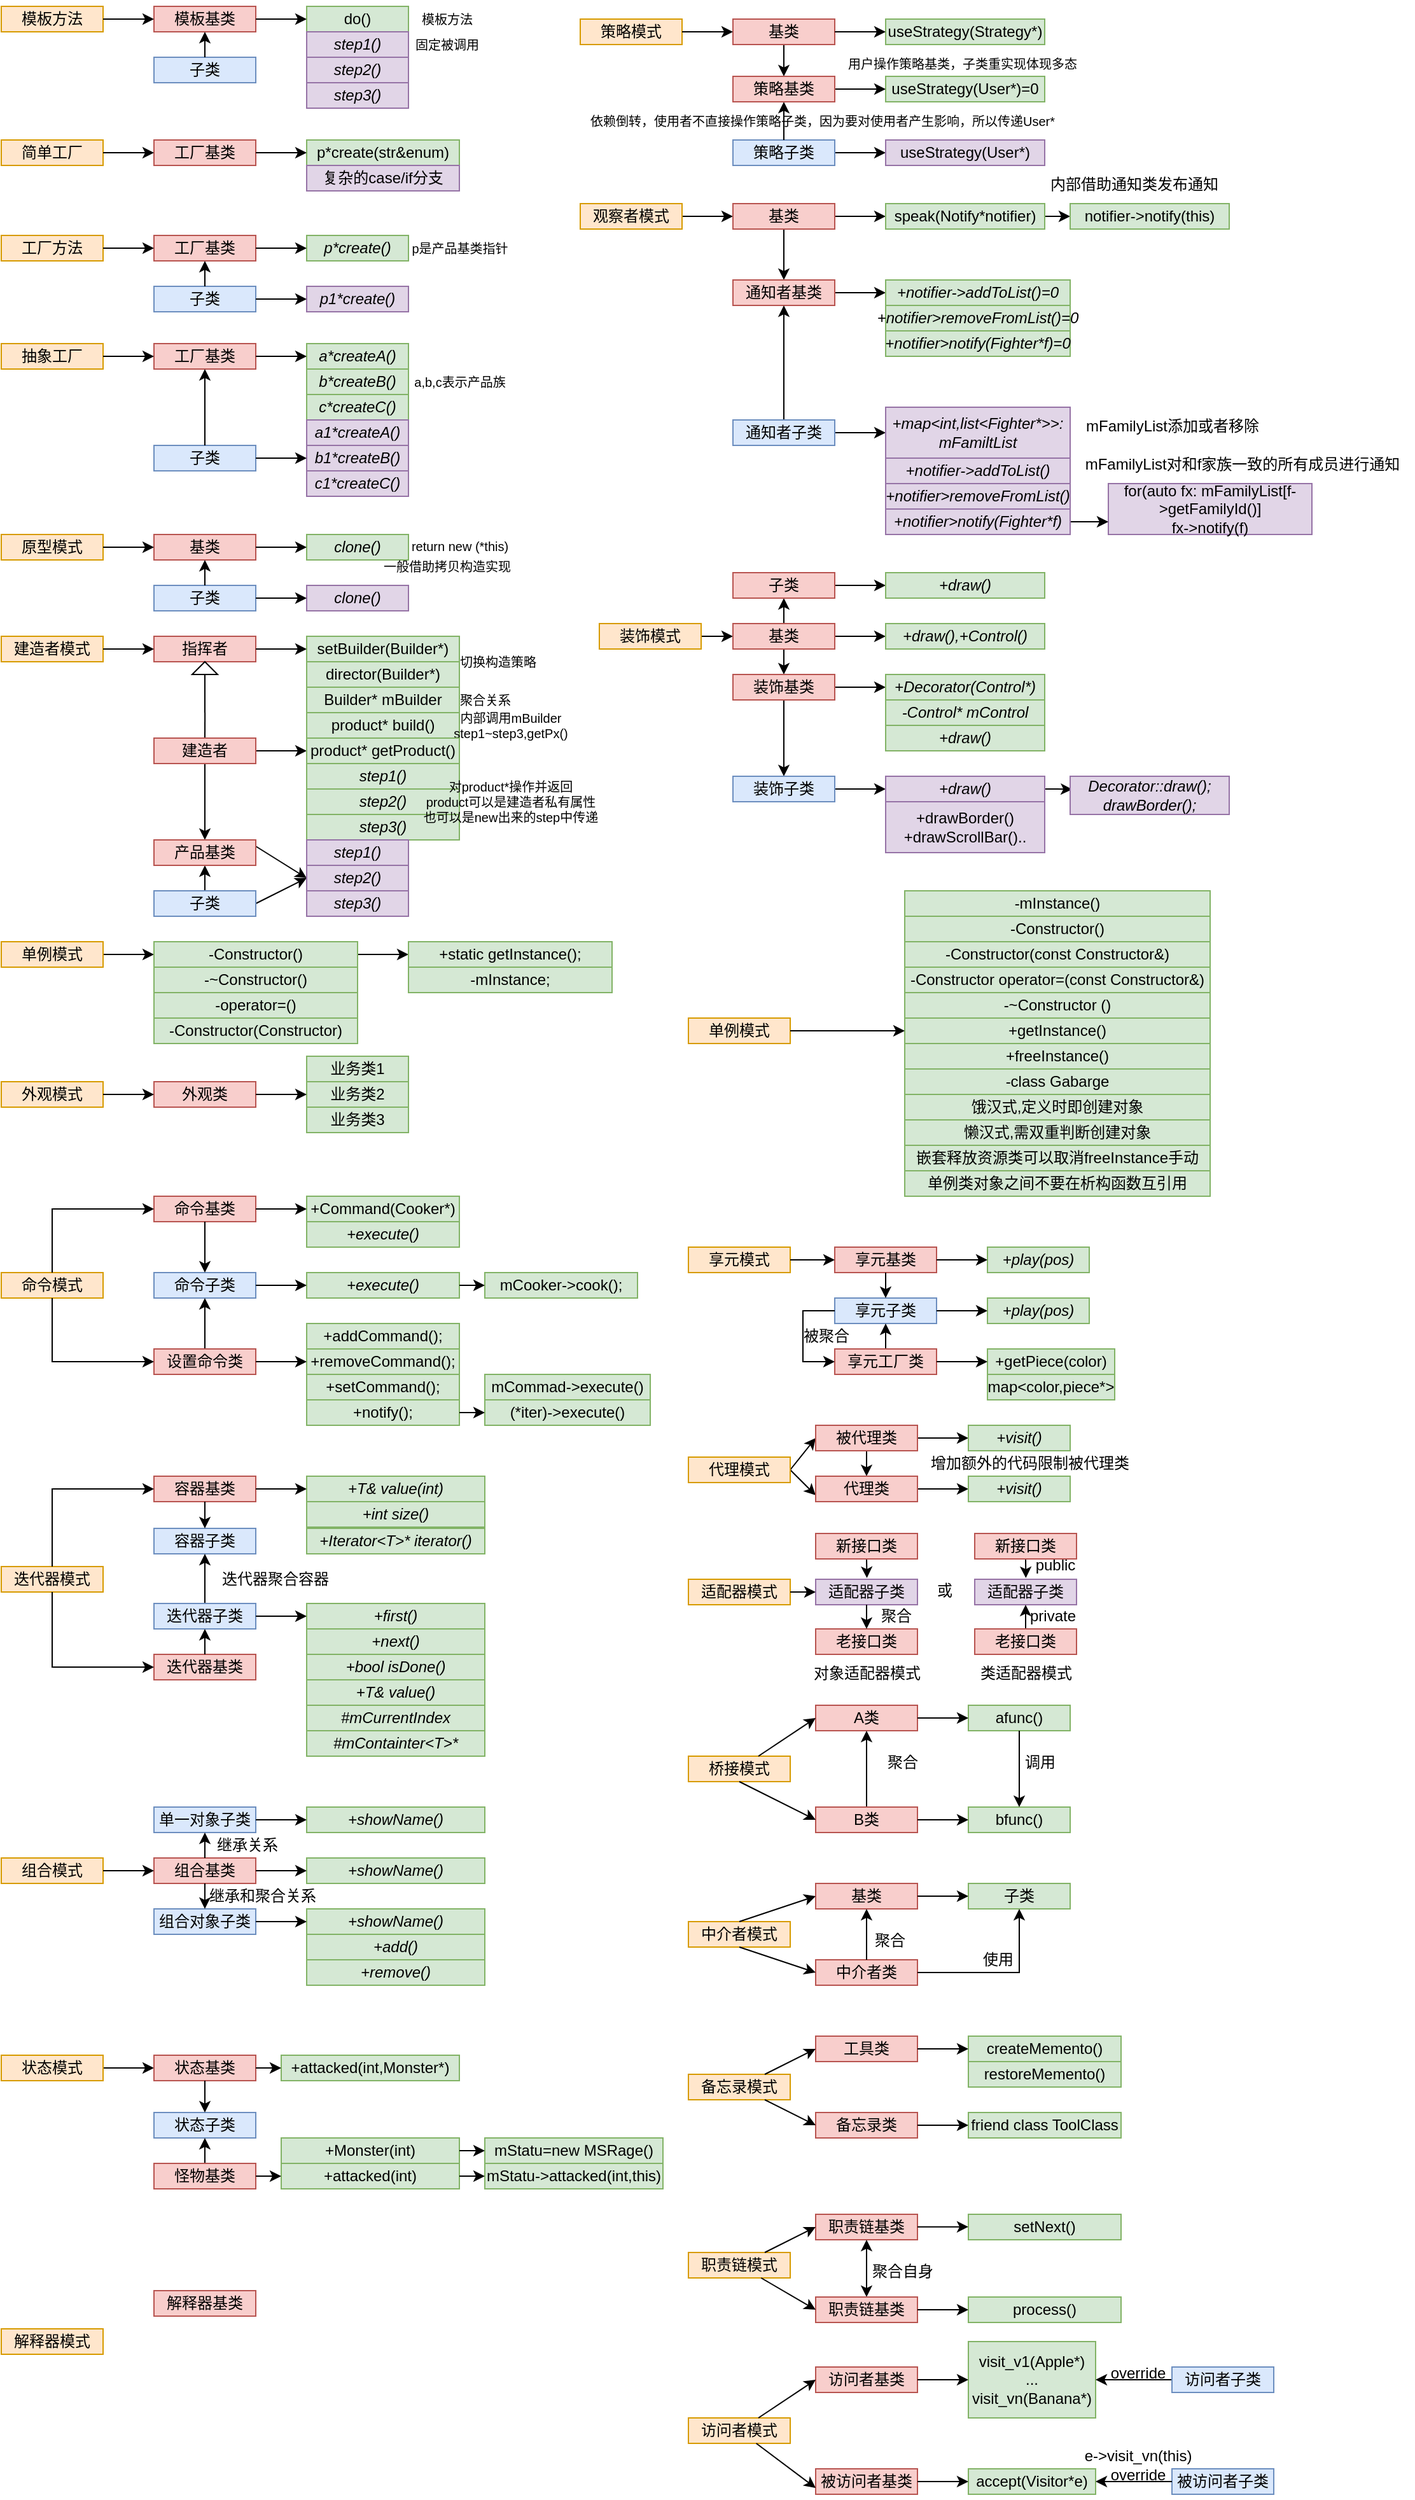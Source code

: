 <mxfile>
    <diagram id="zHpIVwNeffbbXztbU5Zh" name="第 1 页">
        <mxGraphModel dx="551" dy="436" grid="1" gridSize="5" guides="1" tooltips="1" connect="1" arrows="1" fold="1" page="1" pageScale="1" pageWidth="1169" pageHeight="827" math="0" shadow="0">
            <root>
                <mxCell id="0"/>
                <mxCell id="1" parent="0"/>
                <mxCell id="29" value="" style="group" parent="1" vertex="1" connectable="0">
                    <mxGeometry width="385" height="85" as="geometry"/>
                </mxCell>
                <mxCell id="2" value="模板方法" style="whiteSpace=wrap;html=1;fillColor=#ffe6cc;strokeColor=#d79b00;" parent="29" vertex="1">
                    <mxGeometry y="5" width="80" height="20" as="geometry"/>
                </mxCell>
                <mxCell id="4" value="模板基类" style="whiteSpace=wrap;html=1;fillColor=#f8cecc;strokeColor=#b85450;" parent="29" vertex="1">
                    <mxGeometry x="120" y="5" width="80" height="20" as="geometry"/>
                </mxCell>
                <mxCell id="17" style="edgeStyle=none;html=1;exitX=1;exitY=0.5;exitDx=0;exitDy=0;entryX=0;entryY=0.5;entryDx=0;entryDy=0;fontSize=10;" parent="29" source="2" target="4" edge="1">
                    <mxGeometry relative="1" as="geometry"/>
                </mxCell>
                <mxCell id="5" value="do()" style="whiteSpace=wrap;html=1;fillColor=#d5e8d4;strokeColor=#82b366;" parent="29" vertex="1">
                    <mxGeometry x="240" y="5" width="80" height="20" as="geometry"/>
                </mxCell>
                <mxCell id="20" style="edgeStyle=none;html=1;fontSize=10;" parent="29" source="4" target="5" edge="1">
                    <mxGeometry relative="1" as="geometry"/>
                </mxCell>
                <mxCell id="6" value="&lt;i&gt;step1()&lt;/i&gt;" style="whiteSpace=wrap;html=1;fillColor=#e1d5e7;strokeColor=#9673a6;" parent="29" vertex="1">
                    <mxGeometry x="240" y="25" width="80" height="20" as="geometry"/>
                </mxCell>
                <mxCell id="7" value="&lt;i&gt;step2()&lt;/i&gt;" style="whiteSpace=wrap;html=1;fillColor=#e1d5e7;strokeColor=#9673a6;" parent="29" vertex="1">
                    <mxGeometry x="240" y="45" width="80" height="20" as="geometry"/>
                </mxCell>
                <mxCell id="8" value="&lt;i&gt;step3()&lt;/i&gt;" style="whiteSpace=wrap;html=1;fillColor=#e1d5e7;strokeColor=#9673a6;" parent="29" vertex="1">
                    <mxGeometry x="240" y="65" width="80" height="20" as="geometry"/>
                </mxCell>
                <mxCell id="12" value="&lt;font style=&quot;font-size: 10px;&quot;&gt;模板方法&lt;/font&gt;" style="text;html=1;align=center;verticalAlign=middle;resizable=0;points=[];autosize=1;strokeColor=none;fillColor=none;" parent="29" vertex="1">
                    <mxGeometry x="320" width="60" height="30" as="geometry"/>
                </mxCell>
                <mxCell id="13" value="&lt;font style=&quot;font-size: 10px;&quot;&gt;固定被调用&lt;/font&gt;" style="text;html=1;align=center;verticalAlign=middle;resizable=0;points=[];autosize=1;strokeColor=none;fillColor=none;" parent="29" vertex="1">
                    <mxGeometry x="315" y="20" width="70" height="30" as="geometry"/>
                </mxCell>
                <mxCell id="21" value="子类" style="whiteSpace=wrap;html=1;fillColor=#dae8fc;strokeColor=#6c8ebf;" parent="29" vertex="1">
                    <mxGeometry x="120" y="45" width="80" height="20" as="geometry"/>
                </mxCell>
                <mxCell id="22" style="edgeStyle=none;html=1;fontSize=10;entryX=0.5;entryY=1;entryDx=0;entryDy=0;" parent="29" source="21" target="4" edge="1">
                    <mxGeometry relative="1" as="geometry"/>
                </mxCell>
                <mxCell id="41" value="" style="group" parent="1" vertex="1" connectable="0">
                    <mxGeometry y="110" width="360" height="40" as="geometry"/>
                </mxCell>
                <mxCell id="16" value="简单工厂" style="whiteSpace=wrap;html=1;fillColor=#ffe6cc;strokeColor=#d79b00;" parent="41" vertex="1">
                    <mxGeometry width="80" height="20" as="geometry"/>
                </mxCell>
                <mxCell id="23" value="工厂基类" style="whiteSpace=wrap;html=1;fillColor=#f8cecc;strokeColor=#b85450;" parent="41" vertex="1">
                    <mxGeometry x="120" width="80" height="20" as="geometry"/>
                </mxCell>
                <mxCell id="27" style="edgeStyle=none;html=1;exitX=1;exitY=0.5;exitDx=0;exitDy=0;entryX=0;entryY=0.5;entryDx=0;entryDy=0;fontSize=10;" parent="41" source="16" target="23" edge="1">
                    <mxGeometry relative="1" as="geometry"/>
                </mxCell>
                <mxCell id="24" value="p*create(str&amp;amp;enum)" style="whiteSpace=wrap;html=1;fillColor=#d5e8d4;strokeColor=#82b366;" parent="41" vertex="1">
                    <mxGeometry x="240" width="120" height="20" as="geometry"/>
                </mxCell>
                <mxCell id="26" style="edgeStyle=none;html=1;exitX=1;exitY=0.5;exitDx=0;exitDy=0;entryX=0;entryY=0.5;entryDx=0;entryDy=0;fontSize=10;" parent="41" source="23" target="24" edge="1">
                    <mxGeometry relative="1" as="geometry"/>
                </mxCell>
                <mxCell id="25" value="复杂的case/if分支" style="whiteSpace=wrap;html=1;fillColor=#e1d5e7;strokeColor=#9673a6;" parent="41" vertex="1">
                    <mxGeometry x="240" y="20" width="120" height="20" as="geometry"/>
                </mxCell>
                <mxCell id="43" value="" style="group" parent="1" vertex="1" connectable="0">
                    <mxGeometry y="180" width="410" height="70" as="geometry"/>
                </mxCell>
                <mxCell id="30" value="工厂方法" style="whiteSpace=wrap;html=1;fillColor=#ffe6cc;strokeColor=#d79b00;" parent="43" vertex="1">
                    <mxGeometry y="5" width="80" height="20" as="geometry"/>
                </mxCell>
                <mxCell id="31" value="工厂基类" style="whiteSpace=wrap;html=1;fillColor=#f8cecc;strokeColor=#b85450;" parent="43" vertex="1">
                    <mxGeometry x="120" y="5" width="80" height="20" as="geometry"/>
                </mxCell>
                <mxCell id="32" style="edgeStyle=none;html=1;exitX=1;exitY=0.5;exitDx=0;exitDy=0;entryX=0;entryY=0.5;entryDx=0;entryDy=0;fontSize=10;" parent="43" source="30" target="31" edge="1">
                    <mxGeometry relative="1" as="geometry"/>
                </mxCell>
                <mxCell id="33" value="&lt;i&gt;p*create()&lt;/i&gt;" style="whiteSpace=wrap;html=1;fillColor=#d5e8d4;strokeColor=#82b366;" parent="43" vertex="1">
                    <mxGeometry x="240" y="5" width="80" height="20" as="geometry"/>
                </mxCell>
                <mxCell id="34" style="edgeStyle=none;html=1;exitX=1;exitY=0.5;exitDx=0;exitDy=0;entryX=0;entryY=0.5;entryDx=0;entryDy=0;fontSize=10;" parent="43" source="31" target="33" edge="1">
                    <mxGeometry relative="1" as="geometry"/>
                </mxCell>
                <mxCell id="35" value="p是产品基类指针" style="text;html=1;align=center;verticalAlign=middle;resizable=0;points=[];autosize=1;strokeColor=none;fillColor=none;fontSize=10;" parent="43" vertex="1">
                    <mxGeometry x="310" width="100" height="30" as="geometry"/>
                </mxCell>
                <mxCell id="36" value="子类" style="whiteSpace=wrap;html=1;fillColor=#dae8fc;strokeColor=#6c8ebf;" parent="43" vertex="1">
                    <mxGeometry x="120" y="45" width="80" height="20" as="geometry"/>
                </mxCell>
                <mxCell id="37" style="edgeStyle=none;html=1;exitX=0.5;exitY=0;exitDx=0;exitDy=0;entryX=0.5;entryY=1;entryDx=0;entryDy=0;fontSize=10;" parent="43" source="36" target="31" edge="1">
                    <mxGeometry relative="1" as="geometry"/>
                </mxCell>
                <mxCell id="38" value="&lt;i&gt;p1*create()&lt;/i&gt;" style="whiteSpace=wrap;html=1;fillColor=#e1d5e7;strokeColor=#9673a6;" parent="43" vertex="1">
                    <mxGeometry x="240" y="45" width="80" height="20" as="geometry"/>
                </mxCell>
                <mxCell id="39" style="edgeStyle=none;html=1;exitX=1;exitY=0.5;exitDx=0;exitDy=0;entryX=0;entryY=0.5;entryDx=0;entryDy=0;fontSize=10;" parent="43" source="36" target="38" edge="1">
                    <mxGeometry relative="1" as="geometry"/>
                </mxCell>
                <mxCell id="59" value="" style="group" parent="1" vertex="1" connectable="0">
                    <mxGeometry y="270" width="410" height="120" as="geometry"/>
                </mxCell>
                <mxCell id="42" value="抽象工厂" style="whiteSpace=wrap;html=1;fillColor=#ffe6cc;strokeColor=#d79b00;" parent="59" vertex="1">
                    <mxGeometry width="80" height="20" as="geometry"/>
                </mxCell>
                <mxCell id="44" value="工厂基类" style="whiteSpace=wrap;html=1;fillColor=#f8cecc;strokeColor=#b85450;" parent="59" vertex="1">
                    <mxGeometry x="120" width="80" height="20" as="geometry"/>
                </mxCell>
                <mxCell id="45" style="edgeStyle=none;html=1;exitX=1;exitY=0.5;exitDx=0;exitDy=0;entryX=0;entryY=0.5;entryDx=0;entryDy=0;fontSize=10;" parent="59" source="42" target="44" edge="1">
                    <mxGeometry relative="1" as="geometry"/>
                </mxCell>
                <mxCell id="46" value="&lt;i&gt;a*createA()&lt;/i&gt;" style="whiteSpace=wrap;html=1;fillColor=#d5e8d4;strokeColor=#82b366;" parent="59" vertex="1">
                    <mxGeometry x="240" width="80" height="20" as="geometry"/>
                </mxCell>
                <mxCell id="50" style="edgeStyle=none;html=1;exitX=1;exitY=0.5;exitDx=0;exitDy=0;fontSize=10;" parent="59" source="44" target="46" edge="1">
                    <mxGeometry relative="1" as="geometry"/>
                </mxCell>
                <mxCell id="47" value="&lt;i&gt;b*createB()&lt;/i&gt;" style="whiteSpace=wrap;html=1;fillColor=#d5e8d4;strokeColor=#82b366;" parent="59" vertex="1">
                    <mxGeometry x="240" y="20" width="80" height="20" as="geometry"/>
                </mxCell>
                <mxCell id="48" value="&lt;i&gt;c*createC()&lt;/i&gt;" style="whiteSpace=wrap;html=1;fillColor=#d5e8d4;strokeColor=#82b366;" parent="59" vertex="1">
                    <mxGeometry x="240" y="40" width="80" height="20" as="geometry"/>
                </mxCell>
                <mxCell id="49" value="a,b,c表示产品族" style="text;html=1;align=center;verticalAlign=middle;resizable=0;points=[];autosize=1;strokeColor=none;fillColor=none;fontSize=10;" parent="59" vertex="1">
                    <mxGeometry x="310" y="15" width="100" height="30" as="geometry"/>
                </mxCell>
                <mxCell id="51" value="子类" style="whiteSpace=wrap;html=1;fillColor=#dae8fc;strokeColor=#6c8ebf;" parent="59" vertex="1">
                    <mxGeometry x="120" y="80" width="80" height="20" as="geometry"/>
                </mxCell>
                <mxCell id="52" style="edgeStyle=none;html=1;fontSize=10;entryX=0.5;entryY=1;entryDx=0;entryDy=0;" parent="59" source="51" target="44" edge="1">
                    <mxGeometry relative="1" as="geometry"/>
                </mxCell>
                <mxCell id="53" value="&lt;i&gt;b1*createB()&lt;/i&gt;" style="whiteSpace=wrap;html=1;fillColor=#e1d5e7;strokeColor=#9673a6;" parent="59" vertex="1">
                    <mxGeometry x="240" y="80" width="80" height="20" as="geometry"/>
                </mxCell>
                <mxCell id="56" style="edgeStyle=none;html=1;exitX=1;exitY=0.5;exitDx=0;exitDy=0;entryX=0;entryY=0.5;entryDx=0;entryDy=0;fontSize=10;" parent="59" source="51" target="53" edge="1">
                    <mxGeometry relative="1" as="geometry"/>
                </mxCell>
                <mxCell id="54" value="&lt;i&gt;c1*createC()&lt;/i&gt;" style="whiteSpace=wrap;html=1;fillColor=#e1d5e7;strokeColor=#9673a6;" parent="59" vertex="1">
                    <mxGeometry x="240" y="100" width="80" height="20" as="geometry"/>
                </mxCell>
                <mxCell id="55" value="&lt;i&gt;a1*createA()&lt;/i&gt;" style="whiteSpace=wrap;html=1;fillColor=#e1d5e7;strokeColor=#9673a6;" parent="59" vertex="1">
                    <mxGeometry x="240" y="60" width="80" height="20" as="geometry"/>
                </mxCell>
                <mxCell id="71" value="" style="group" parent="1" vertex="1" connectable="0">
                    <mxGeometry y="414" width="410" height="66" as="geometry"/>
                </mxCell>
                <mxCell id="60" value="原型模式" style="whiteSpace=wrap;html=1;fillColor=#ffe6cc;strokeColor=#d79b00;" parent="71" vertex="1">
                    <mxGeometry y="6" width="80" height="20" as="geometry"/>
                </mxCell>
                <mxCell id="61" value="基类" style="whiteSpace=wrap;html=1;fillColor=#f8cecc;strokeColor=#b85450;" parent="71" vertex="1">
                    <mxGeometry x="120" y="6" width="80" height="20" as="geometry"/>
                </mxCell>
                <mxCell id="70" style="edgeStyle=none;html=1;exitX=1;exitY=0.5;exitDx=0;exitDy=0;entryX=0;entryY=0.5;entryDx=0;entryDy=0;fontSize=10;" parent="71" source="60" target="61" edge="1">
                    <mxGeometry relative="1" as="geometry"/>
                </mxCell>
                <mxCell id="62" value="&lt;i&gt;clone()&lt;/i&gt;" style="whiteSpace=wrap;html=1;fillColor=#d5e8d4;strokeColor=#82b366;" parent="71" vertex="1">
                    <mxGeometry x="240" y="6" width="80" height="20" as="geometry"/>
                </mxCell>
                <mxCell id="65" style="edgeStyle=none;html=1;exitX=1;exitY=0.5;exitDx=0;exitDy=0;fontSize=10;" parent="71" source="61" target="62" edge="1">
                    <mxGeometry relative="1" as="geometry"/>
                </mxCell>
                <mxCell id="63" value="子类" style="whiteSpace=wrap;html=1;fillColor=#dae8fc;strokeColor=#6c8ebf;" parent="71" vertex="1">
                    <mxGeometry x="120" y="46" width="80" height="20" as="geometry"/>
                </mxCell>
                <mxCell id="66" style="edgeStyle=none;html=1;exitX=0.5;exitY=0;exitDx=0;exitDy=0;entryX=0.5;entryY=1;entryDx=0;entryDy=0;fontSize=10;" parent="71" source="63" target="61" edge="1">
                    <mxGeometry relative="1" as="geometry"/>
                </mxCell>
                <mxCell id="64" value="&lt;i&gt;clone()&lt;/i&gt;" style="whiteSpace=wrap;html=1;fillColor=#e1d5e7;strokeColor=#9673a6;" parent="71" vertex="1">
                    <mxGeometry x="240" y="46" width="80" height="20" as="geometry"/>
                </mxCell>
                <mxCell id="67" style="edgeStyle=none;html=1;fontSize=10;" parent="71" source="63" target="64" edge="1">
                    <mxGeometry relative="1" as="geometry"/>
                </mxCell>
                <mxCell id="68" value="return new (*this)" style="text;html=1;align=center;verticalAlign=middle;resizable=0;points=[];autosize=1;strokeColor=none;fillColor=none;fontSize=10;" parent="71" vertex="1">
                    <mxGeometry x="310" width="100" height="30" as="geometry"/>
                </mxCell>
                <mxCell id="69" value="一般借助拷贝构造实现" style="text;html=1;align=center;verticalAlign=middle;resizable=0;points=[];autosize=1;strokeColor=none;fillColor=none;fontSize=10;" parent="71" vertex="1">
                    <mxGeometry x="290" y="16" width="120" height="30" as="geometry"/>
                </mxCell>
                <mxCell id="73" value="建造者模式" style="whiteSpace=wrap;html=1;fillColor=#ffe6cc;strokeColor=#d79b00;" parent="1" vertex="1">
                    <mxGeometry y="500" width="80" height="20" as="geometry"/>
                </mxCell>
                <mxCell id="74" value="指挥者" style="whiteSpace=wrap;html=1;fillColor=#f8cecc;strokeColor=#b85450;" parent="1" vertex="1">
                    <mxGeometry x="120" y="500" width="80" height="20" as="geometry"/>
                </mxCell>
                <mxCell id="76" style="edgeStyle=none;html=1;exitX=1;exitY=0.5;exitDx=0;exitDy=0;fontSize=10;" parent="1" source="73" target="74" edge="1">
                    <mxGeometry relative="1" as="geometry"/>
                </mxCell>
                <mxCell id="75" value="setBuilder(Builder*)" style="whiteSpace=wrap;html=1;fillColor=#d5e8d4;strokeColor=#82b366;" parent="1" vertex="1">
                    <mxGeometry x="240" y="500" width="120" height="20" as="geometry"/>
                </mxCell>
                <mxCell id="77" style="edgeStyle=none;html=1;exitX=1;exitY=0.5;exitDx=0;exitDy=0;entryX=0;entryY=0.5;entryDx=0;entryDy=0;fontSize=10;" parent="1" source="74" target="75" edge="1">
                    <mxGeometry relative="1" as="geometry"/>
                </mxCell>
                <mxCell id="81" value="director(Builder*)" style="whiteSpace=wrap;html=1;fillColor=#d5e8d4;strokeColor=#82b366;" parent="1" vertex="1">
                    <mxGeometry x="240" y="520" width="120" height="20" as="geometry"/>
                </mxCell>
                <mxCell id="82" value="切换构造策略" style="text;html=1;align=center;verticalAlign=middle;resizable=0;points=[];autosize=1;strokeColor=none;fillColor=none;fontSize=10;" parent="1" vertex="1">
                    <mxGeometry x="350" y="505" width="80" height="30" as="geometry"/>
                </mxCell>
                <mxCell id="83" value="Builder* mBuilder" style="whiteSpace=wrap;html=1;fillColor=#d5e8d4;strokeColor=#82b366;movable=1;resizable=1;rotatable=1;deletable=1;editable=1;connectable=1;" parent="1" vertex="1">
                    <mxGeometry x="240" y="540" width="120" height="20" as="geometry"/>
                </mxCell>
                <mxCell id="85" value="product* build()" style="whiteSpace=wrap;html=1;fillColor=#d5e8d4;strokeColor=#82b366;" parent="1" vertex="1">
                    <mxGeometry x="240" y="560" width="120" height="20" as="geometry"/>
                </mxCell>
                <mxCell id="86" value="内部调用mBuilder&lt;br&gt;step1~step3,getPx()" style="text;html=1;align=center;verticalAlign=middle;resizable=0;points=[];autosize=1;strokeColor=none;fillColor=none;fontSize=10;" parent="1" vertex="1">
                    <mxGeometry x="345" y="550" width="110" height="40" as="geometry"/>
                </mxCell>
                <mxCell id="91" style="edgeStyle=none;html=1;exitX=0.5;exitY=0;exitDx=0;exitDy=0;fontSize=10;endArrow=none;endFill=0;" parent="1" source="87" edge="1">
                    <mxGeometry relative="1" as="geometry">
                        <mxPoint x="160.077" y="560" as="targetPoint"/>
                    </mxGeometry>
                </mxCell>
                <mxCell id="94" style="edgeStyle=none;html=1;exitX=0.5;exitY=1;exitDx=0;exitDy=0;entryX=0.5;entryY=0;entryDx=0;entryDy=0;fontSize=10;endArrow=classic;endFill=1;" parent="1" source="87" target="93" edge="1">
                    <mxGeometry relative="1" as="geometry"/>
                </mxCell>
                <mxCell id="109" style="edgeStyle=none;html=1;exitX=1;exitY=0.5;exitDx=0;exitDy=0;entryX=0;entryY=0.5;entryDx=0;entryDy=0;fontSize=10;endArrow=classic;endFill=1;" parent="1" source="87" target="108" edge="1">
                    <mxGeometry relative="1" as="geometry"/>
                </mxCell>
                <mxCell id="87" value="建造者" style="whiteSpace=wrap;html=1;fillColor=#f8cecc;strokeColor=#b85450;" parent="1" vertex="1">
                    <mxGeometry x="120" y="580" width="80" height="20" as="geometry"/>
                </mxCell>
                <mxCell id="88" value="" style="group;fontSize=10;rotation=-90;" parent="1" vertex="1" connectable="0">
                    <mxGeometry x="140" y="530" width="40" height="20" as="geometry"/>
                </mxCell>
                <mxCell id="89" style="edgeStyle=none;html=1;exitX=0;exitY=0.5;exitDx=0;exitDy=0;rounded=0;strokeColor=default;endArrow=none;endFill=0;fontSize=10;" parent="88" source="90" edge="1">
                    <mxGeometry relative="1" as="geometry">
                        <mxPoint x="20" y="30" as="targetPoint"/>
                    </mxGeometry>
                </mxCell>
                <mxCell id="90" value="" style="triangle;whiteSpace=wrap;html=1;fontSize=10;rotation=-90;" parent="88" vertex="1">
                    <mxGeometry x="15" y="-15" width="10" height="20" as="geometry"/>
                </mxCell>
                <mxCell id="92" value="聚合关系" style="text;html=1;align=center;verticalAlign=middle;resizable=0;points=[];autosize=1;strokeColor=none;fillColor=none;fontSize=10;" parent="1" vertex="1">
                    <mxGeometry x="350" y="535" width="60" height="30" as="geometry"/>
                </mxCell>
                <mxCell id="100" style="edgeStyle=none;html=1;exitX=0.5;exitY=0;exitDx=0;exitDy=0;entryX=0.5;entryY=1;entryDx=0;entryDy=0;fontSize=10;endArrow=classic;endFill=1;" parent="1" source="99" target="93" edge="1">
                    <mxGeometry relative="1" as="geometry"/>
                </mxCell>
                <mxCell id="106" style="edgeStyle=none;html=1;exitX=1;exitY=0.25;exitDx=0;exitDy=0;fontSize=10;endArrow=classic;endFill=1;" parent="1" source="93" edge="1">
                    <mxGeometry relative="1" as="geometry">
                        <mxPoint x="240" y="690" as="targetPoint"/>
                    </mxGeometry>
                </mxCell>
                <mxCell id="93" value="产品基类" style="whiteSpace=wrap;html=1;fillColor=#f8cecc;strokeColor=#b85450;" parent="1" vertex="1">
                    <mxGeometry x="120" y="660" width="80" height="20" as="geometry"/>
                </mxCell>
                <mxCell id="95" value="&lt;i&gt;step1()&lt;/i&gt;" style="whiteSpace=wrap;html=1;fillColor=#d5e8d4;strokeColor=#82b366;" parent="1" vertex="1">
                    <mxGeometry x="240" y="600" width="120" height="20" as="geometry"/>
                </mxCell>
                <mxCell id="96" value="&lt;i&gt;step2()&lt;/i&gt;" style="whiteSpace=wrap;html=1;fillColor=#d5e8d4;strokeColor=#82b366;" parent="1" vertex="1">
                    <mxGeometry x="240" y="620" width="120" height="20" as="geometry"/>
                </mxCell>
                <mxCell id="97" value="&lt;i&gt;step3()&lt;/i&gt;" style="whiteSpace=wrap;html=1;fillColor=#d5e8d4;strokeColor=#82b366;" parent="1" vertex="1">
                    <mxGeometry x="240" y="640" width="120" height="20" as="geometry"/>
                </mxCell>
                <mxCell id="98" value="对product*操作并返回&lt;br&gt;product可以是建造者私有属性&lt;br&gt;也可以是new出来的step中传递" style="text;html=1;align=center;verticalAlign=middle;resizable=0;points=[];autosize=1;strokeColor=none;fillColor=none;fontSize=10;" parent="1" vertex="1">
                    <mxGeometry x="320" y="605" width="160" height="50" as="geometry"/>
                </mxCell>
                <mxCell id="104" style="edgeStyle=none;html=1;exitX=1;exitY=0.5;exitDx=0;exitDy=0;entryX=0;entryY=0.5;entryDx=0;entryDy=0;fontSize=10;endArrow=classic;endFill=1;" parent="1" source="99" target="102" edge="1">
                    <mxGeometry relative="1" as="geometry"/>
                </mxCell>
                <mxCell id="99" value="子类" style="whiteSpace=wrap;html=1;fillColor=#dae8fc;strokeColor=#6c8ebf;" parent="1" vertex="1">
                    <mxGeometry x="120" y="700" width="80" height="20" as="geometry"/>
                </mxCell>
                <mxCell id="101" value="&lt;i&gt;step1()&lt;/i&gt;" style="whiteSpace=wrap;html=1;fillColor=#e1d5e7;strokeColor=#9673a6;" parent="1" vertex="1">
                    <mxGeometry x="240" y="660" width="80" height="20" as="geometry"/>
                </mxCell>
                <mxCell id="102" value="&lt;i&gt;step2()&lt;/i&gt;" style="whiteSpace=wrap;html=1;fillColor=#e1d5e7;strokeColor=#9673a6;" parent="1" vertex="1">
                    <mxGeometry x="240" y="680" width="80" height="20" as="geometry"/>
                </mxCell>
                <mxCell id="103" value="&lt;i&gt;step3()&lt;/i&gt;" style="whiteSpace=wrap;html=1;fillColor=#e1d5e7;strokeColor=#9673a6;" parent="1" vertex="1">
                    <mxGeometry x="240" y="700" width="80" height="20" as="geometry"/>
                </mxCell>
                <mxCell id="108" value="product* getProduct()" style="whiteSpace=wrap;html=1;fillColor=#d5e8d4;strokeColor=#82b366;" parent="1" vertex="1">
                    <mxGeometry x="240" y="580" width="120" height="20" as="geometry"/>
                </mxCell>
                <mxCell id="111" value="策略模式" style="whiteSpace=wrap;html=1;fillColor=#ffe6cc;strokeColor=#d79b00;" parent="1" vertex="1">
                    <mxGeometry x="455" y="15" width="80" height="20" as="geometry"/>
                </mxCell>
                <mxCell id="129" style="edgeStyle=none;html=1;exitX=0.5;exitY=1;exitDx=0;exitDy=0;entryX=0.5;entryY=0;entryDx=0;entryDy=0;" parent="1" source="112" target="123" edge="1">
                    <mxGeometry relative="1" as="geometry"/>
                </mxCell>
                <mxCell id="112" value="基类" style="whiteSpace=wrap;html=1;fillColor=#f8cecc;strokeColor=#b85450;" parent="1" vertex="1">
                    <mxGeometry x="575" y="15" width="80" height="20" as="geometry"/>
                </mxCell>
                <mxCell id="113" style="edgeStyle=none;html=1;exitX=1;exitY=0.5;exitDx=0;exitDy=0;entryX=0;entryY=0.5;entryDx=0;entryDy=0;fontSize=10;" parent="1" source="111" target="112" edge="1">
                    <mxGeometry relative="1" as="geometry"/>
                </mxCell>
                <mxCell id="114" value="useStrategy(Strategy*)" style="whiteSpace=wrap;html=1;fillColor=#d5e8d4;strokeColor=#82b366;" parent="1" vertex="1">
                    <mxGeometry x="695" y="15" width="125" height="20" as="geometry"/>
                </mxCell>
                <mxCell id="115" style="edgeStyle=none;html=1;fontSize=10;" parent="1" source="112" target="114" edge="1">
                    <mxGeometry relative="1" as="geometry"/>
                </mxCell>
                <mxCell id="118" value="useStrategy(User*)=0" style="whiteSpace=wrap;html=1;fillColor=#d5e8d4;strokeColor=#82b366;" parent="1" vertex="1">
                    <mxGeometry x="695" y="60" width="125" height="20" as="geometry"/>
                </mxCell>
                <mxCell id="128" style="edgeStyle=none;html=1;exitX=1;exitY=0.5;exitDx=0;exitDy=0;entryX=0;entryY=0.5;entryDx=0;entryDy=0;" parent="1" source="121" target="127" edge="1">
                    <mxGeometry relative="1" as="geometry"/>
                </mxCell>
                <mxCell id="121" value="策略子类" style="whiteSpace=wrap;html=1;fillColor=#dae8fc;strokeColor=#6c8ebf;" parent="1" vertex="1">
                    <mxGeometry x="575" y="110" width="80" height="20" as="geometry"/>
                </mxCell>
                <mxCell id="125" style="edgeStyle=none;html=1;exitX=1;exitY=0.5;exitDx=0;exitDy=0;entryX=0;entryY=0.5;entryDx=0;entryDy=0;" parent="1" source="123" target="118" edge="1">
                    <mxGeometry relative="1" as="geometry"/>
                </mxCell>
                <mxCell id="126" style="edgeStyle=none;html=1;entryX=0.5;entryY=1;entryDx=0;entryDy=0;" parent="1" source="121" target="123" edge="1">
                    <mxGeometry relative="1" as="geometry"/>
                </mxCell>
                <mxCell id="123" value="策略基类" style="whiteSpace=wrap;html=1;fillColor=#f8cecc;strokeColor=#b85450;" parent="1" vertex="1">
                    <mxGeometry x="575" y="60" width="80" height="20" as="geometry"/>
                </mxCell>
                <mxCell id="127" value="useStrategy(User*)" style="whiteSpace=wrap;html=1;fillColor=#e1d5e7;strokeColor=#9673a6;" parent="1" vertex="1">
                    <mxGeometry x="695" y="110" width="125" height="20" as="geometry"/>
                </mxCell>
                <mxCell id="130" value="&lt;font style=&quot;font-size: 10px;&quot;&gt;依赖倒转，使用者不直接操作策略子类，因为要对使用者产生影响，所以传递User*&lt;/font&gt;" style="text;html=1;align=center;verticalAlign=middle;resizable=0;points=[];autosize=1;strokeColor=none;fillColor=none;" parent="1" vertex="1">
                    <mxGeometry x="450" y="80" width="390" height="30" as="geometry"/>
                </mxCell>
                <mxCell id="131" value="用户操作策略基类，子类重实现体现多态" style="text;html=1;align=center;verticalAlign=middle;resizable=0;points=[];autosize=1;strokeColor=none;fillColor=none;fontSize=10;" parent="1" vertex="1">
                    <mxGeometry x="655" y="35" width="200" height="30" as="geometry"/>
                </mxCell>
                <mxCell id="156" style="edgeStyle=none;html=1;exitX=1;exitY=0.5;exitDx=0;exitDy=0;entryX=0;entryY=0.5;entryDx=0;entryDy=0;" parent="1" source="132" target="133" edge="1">
                    <mxGeometry relative="1" as="geometry"/>
                </mxCell>
                <mxCell id="132" value="观察者模式" style="whiteSpace=wrap;html=1;fillColor=#ffe6cc;strokeColor=#d79b00;" parent="1" vertex="1">
                    <mxGeometry x="455" y="160" width="80" height="20" as="geometry"/>
                </mxCell>
                <mxCell id="148" style="edgeStyle=none;html=1;exitX=0.5;exitY=1;exitDx=0;exitDy=0;entryX=0.5;entryY=0;entryDx=0;entryDy=0;" parent="1" source="133" target="135" edge="1">
                    <mxGeometry relative="1" as="geometry"/>
                </mxCell>
                <mxCell id="151" style="edgeStyle=none;html=1;exitX=1;exitY=0.5;exitDx=0;exitDy=0;entryX=0;entryY=0.5;entryDx=0;entryDy=0;" parent="1" source="133" target="134" edge="1">
                    <mxGeometry relative="1" as="geometry"/>
                </mxCell>
                <mxCell id="133" value="基类" style="whiteSpace=wrap;html=1;fillColor=#f8cecc;strokeColor=#b85450;" parent="1" vertex="1">
                    <mxGeometry x="575" y="160" width="80" height="20" as="geometry"/>
                </mxCell>
                <mxCell id="141" style="edgeStyle=none;html=1;exitX=1;exitY=0.5;exitDx=0;exitDy=0;entryX=0;entryY=0.5;entryDx=0;entryDy=0;" parent="1" source="134" target="137" edge="1">
                    <mxGeometry relative="1" as="geometry"/>
                </mxCell>
                <mxCell id="134" value="speak(Notify*notifier)" style="whiteSpace=wrap;html=1;fillColor=#d5e8d4;strokeColor=#82b366;" parent="1" vertex="1">
                    <mxGeometry x="695" y="160" width="125" height="20" as="geometry"/>
                </mxCell>
                <mxCell id="150" style="edgeStyle=none;html=1;exitX=1;exitY=0.5;exitDx=0;exitDy=0;entryX=0;entryY=0.5;entryDx=0;entryDy=0;" parent="1" source="135" target="138" edge="1">
                    <mxGeometry relative="1" as="geometry"/>
                </mxCell>
                <mxCell id="135" value="通知者基类" style="whiteSpace=wrap;html=1;fillColor=#f8cecc;strokeColor=#b85450;" parent="1" vertex="1">
                    <mxGeometry x="575" y="220" width="80" height="20" as="geometry"/>
                </mxCell>
                <mxCell id="149" style="edgeStyle=none;html=1;exitX=0.5;exitY=0;exitDx=0;exitDy=0;entryX=0.5;entryY=1;entryDx=0;entryDy=0;" parent="1" source="136" target="135" edge="1">
                    <mxGeometry relative="1" as="geometry"/>
                </mxCell>
                <mxCell id="173" style="edgeStyle=orthogonalEdgeStyle;rounded=0;html=1;exitX=1;exitY=0.5;exitDx=0;exitDy=0;entryX=0;entryY=0.5;entryDx=0;entryDy=0;" parent="1" source="136" target="147" edge="1">
                    <mxGeometry relative="1" as="geometry"/>
                </mxCell>
                <mxCell id="136" value="通知者子类" style="whiteSpace=wrap;html=1;fillColor=#dae8fc;strokeColor=#6c8ebf;" parent="1" vertex="1">
                    <mxGeometry x="575" y="330" width="80" height="20" as="geometry"/>
                </mxCell>
                <mxCell id="137" value="notifier-&amp;gt;notify(this)" style="whiteSpace=wrap;html=1;fillColor=#d5e8d4;strokeColor=#82b366;" parent="1" vertex="1">
                    <mxGeometry x="840" y="160" width="125" height="20" as="geometry"/>
                </mxCell>
                <mxCell id="138" value="&lt;i&gt;+notifier-&amp;gt;addToList()=0&lt;/i&gt;" style="whiteSpace=wrap;html=1;fillColor=#d5e8d4;strokeColor=#82b366;" parent="1" vertex="1">
                    <mxGeometry x="695" y="220" width="145" height="20" as="geometry"/>
                </mxCell>
                <mxCell id="139" value="&lt;i&gt;+notifier&amp;gt;removeFromList()=0&lt;/i&gt;" style="whiteSpace=wrap;html=1;fillColor=#d5e8d4;strokeColor=#82b366;" parent="1" vertex="1">
                    <mxGeometry x="695" y="240" width="145" height="20" as="geometry"/>
                </mxCell>
                <mxCell id="140" value="&lt;i&gt;+notifier&amp;gt;notify(Fighter*f)=0&lt;/i&gt;" style="whiteSpace=wrap;html=1;fillColor=#d5e8d4;strokeColor=#82b366;" parent="1" vertex="1">
                    <mxGeometry x="695" y="260" width="145" height="20" as="geometry"/>
                </mxCell>
                <mxCell id="142" value="for(auto fx: mFamilyList[f-&amp;gt;getFamilyId()]&lt;br&gt;fx-&amp;gt;notify(f)" style="whiteSpace=wrap;html=1;fillColor=#e1d5e7;strokeColor=#9673a6;" parent="1" vertex="1">
                    <mxGeometry x="870" y="380" width="160" height="40" as="geometry"/>
                </mxCell>
                <mxCell id="144" value="内部借助通知类发布通知" style="text;html=1;align=center;verticalAlign=middle;resizable=0;points=[];autosize=1;strokeColor=none;fillColor=none;" parent="1" vertex="1">
                    <mxGeometry x="810" y="130" width="160" height="30" as="geometry"/>
                </mxCell>
                <mxCell id="145" value="&lt;span style=&quot;&quot;&gt;mFamilyList添加或者移除&lt;/span&gt;" style="text;html=1;align=center;verticalAlign=middle;resizable=0;points=[];autosize=1;strokeColor=none;fillColor=none;" parent="1" vertex="1">
                    <mxGeometry x="840" y="320" width="160" height="30" as="geometry"/>
                </mxCell>
                <mxCell id="146" value="&lt;span style=&quot;&quot;&gt;mFamilyList对和f家族一致的所有成员进行通知&lt;/span&gt;" style="text;html=1;align=center;verticalAlign=middle;resizable=0;points=[];autosize=1;strokeColor=none;fillColor=none;" parent="1" vertex="1">
                    <mxGeometry x="840" y="350" width="270" height="30" as="geometry"/>
                </mxCell>
                <mxCell id="147" value="&lt;i&gt;+map&amp;lt;int,list&amp;lt;Fighter*&amp;gt;&amp;gt;:&lt;br&gt;mFamiltList&lt;br&gt;&lt;/i&gt;" style="whiteSpace=wrap;html=1;fillColor=#e1d5e7;strokeColor=#9673a6;" parent="1" vertex="1">
                    <mxGeometry x="695" y="320" width="145" height="40" as="geometry"/>
                </mxCell>
                <mxCell id="152" value="&lt;i&gt;+notifier-&amp;gt;addToList()&lt;/i&gt;" style="whiteSpace=wrap;html=1;fillColor=#e1d5e7;strokeColor=#9673a6;" parent="1" vertex="1">
                    <mxGeometry x="695" y="360" width="145" height="20" as="geometry"/>
                </mxCell>
                <mxCell id="153" value="&lt;i&gt;+notifier&amp;gt;removeFromList()&lt;/i&gt;" style="whiteSpace=wrap;html=1;fillColor=#e1d5e7;strokeColor=#9673a6;" parent="1" vertex="1">
                    <mxGeometry x="695" y="380" width="145" height="20" as="geometry"/>
                </mxCell>
                <mxCell id="155" style="edgeStyle=none;html=1;exitX=1;exitY=0.5;exitDx=0;exitDy=0;entryX=0;entryY=0.75;entryDx=0;entryDy=0;" parent="1" source="154" target="142" edge="1">
                    <mxGeometry relative="1" as="geometry"/>
                </mxCell>
                <mxCell id="154" value="&lt;i&gt;+notifier&amp;gt;notify(Fighter*f)&lt;/i&gt;" style="whiteSpace=wrap;html=1;fillColor=#e1d5e7;strokeColor=#9673a6;" parent="1" vertex="1">
                    <mxGeometry x="695" y="400" width="145" height="20" as="geometry"/>
                </mxCell>
                <mxCell id="186" style="edgeStyle=orthogonalEdgeStyle;rounded=0;html=1;exitX=1;exitY=0.5;exitDx=0;exitDy=0;entryX=0;entryY=0.5;entryDx=0;entryDy=0;" parent="1" source="157" target="158" edge="1">
                    <mxGeometry relative="1" as="geometry"/>
                </mxCell>
                <mxCell id="157" value="装饰模式" style="whiteSpace=wrap;html=1;fillColor=#ffe6cc;strokeColor=#d79b00;" parent="1" vertex="1">
                    <mxGeometry x="470" y="490" width="80" height="20" as="geometry"/>
                </mxCell>
                <mxCell id="168" style="edgeStyle=orthogonalEdgeStyle;rounded=0;html=1;exitX=0.5;exitY=1;exitDx=0;exitDy=0;entryX=0.5;entryY=0;entryDx=0;entryDy=0;" parent="1" source="158" target="159" edge="1">
                    <mxGeometry relative="1" as="geometry"/>
                </mxCell>
                <mxCell id="169" style="edgeStyle=orthogonalEdgeStyle;rounded=0;html=1;exitX=0.5;exitY=0;exitDx=0;exitDy=0;entryX=0.5;entryY=1;entryDx=0;entryDy=0;" parent="1" source="158" target="160" edge="1">
                    <mxGeometry relative="1" as="geometry"/>
                </mxCell>
                <mxCell id="174" style="edgeStyle=orthogonalEdgeStyle;rounded=0;html=1;exitX=1;exitY=0.5;exitDx=0;exitDy=0;entryX=0;entryY=0.5;entryDx=0;entryDy=0;" parent="1" source="158" target="170" edge="1">
                    <mxGeometry relative="1" as="geometry"/>
                </mxCell>
                <mxCell id="158" value="基类" style="whiteSpace=wrap;html=1;fillColor=#f8cecc;strokeColor=#b85450;" parent="1" vertex="1">
                    <mxGeometry x="575" y="490" width="80" height="20" as="geometry"/>
                </mxCell>
                <mxCell id="178" style="edgeStyle=orthogonalEdgeStyle;rounded=0;html=1;exitX=0.5;exitY=1;exitDx=0;exitDy=0;entryX=0.5;entryY=0;entryDx=0;entryDy=0;" parent="1" source="159" target="161" edge="1">
                    <mxGeometry relative="1" as="geometry"/>
                </mxCell>
                <mxCell id="183" style="edgeStyle=orthogonalEdgeStyle;rounded=0;html=1;entryX=0;entryY=0.5;entryDx=0;entryDy=0;" parent="1" source="159" target="175" edge="1">
                    <mxGeometry relative="1" as="geometry"/>
                </mxCell>
                <mxCell id="159" value="装饰基类" style="whiteSpace=wrap;html=1;fillColor=#f8cecc;strokeColor=#b85450;" parent="1" vertex="1">
                    <mxGeometry x="575" y="530" width="80" height="20" as="geometry"/>
                </mxCell>
                <mxCell id="172" style="edgeStyle=orthogonalEdgeStyle;rounded=0;html=1;exitX=1;exitY=0.5;exitDx=0;exitDy=0;entryX=0;entryY=0.5;entryDx=0;entryDy=0;" parent="1" source="160" target="171" edge="1">
                    <mxGeometry relative="1" as="geometry"/>
                </mxCell>
                <mxCell id="160" value="子类" style="whiteSpace=wrap;html=1;fillColor=#f8cecc;strokeColor=#b85450;" parent="1" vertex="1">
                    <mxGeometry x="575" y="450" width="80" height="20" as="geometry"/>
                </mxCell>
                <mxCell id="182" style="edgeStyle=orthogonalEdgeStyle;rounded=0;html=1;exitX=1;exitY=0.5;exitDx=0;exitDy=0;entryX=0;entryY=0.5;entryDx=0;entryDy=0;" parent="1" source="161" target="180" edge="1">
                    <mxGeometry relative="1" as="geometry"/>
                </mxCell>
                <mxCell id="161" value="装饰子类" style="whiteSpace=wrap;html=1;fillColor=#dae8fc;strokeColor=#6c8ebf;" parent="1" vertex="1">
                    <mxGeometry x="575" y="610" width="80" height="20" as="geometry"/>
                </mxCell>
                <mxCell id="170" value="&lt;i&gt;+draw(),+Control()&lt;/i&gt;" style="whiteSpace=wrap;html=1;fillColor=#d5e8d4;strokeColor=#82b366;" parent="1" vertex="1">
                    <mxGeometry x="695" y="490" width="125" height="20" as="geometry"/>
                </mxCell>
                <mxCell id="171" value="&lt;i&gt;+draw()&lt;/i&gt;" style="whiteSpace=wrap;html=1;fillColor=#d5e8d4;strokeColor=#82b366;" parent="1" vertex="1">
                    <mxGeometry x="695" y="450" width="125" height="20" as="geometry"/>
                </mxCell>
                <mxCell id="175" value="&lt;i&gt;+Decorator(Control*)&lt;/i&gt;" style="whiteSpace=wrap;html=1;fillColor=#d5e8d4;strokeColor=#82b366;" parent="1" vertex="1">
                    <mxGeometry x="695" y="530" width="125" height="20" as="geometry"/>
                </mxCell>
                <mxCell id="176" value="&lt;i&gt;-Control* mControl&lt;/i&gt;" style="whiteSpace=wrap;html=1;fillColor=#d5e8d4;strokeColor=#82b366;" parent="1" vertex="1">
                    <mxGeometry x="695" y="550" width="125" height="20" as="geometry"/>
                </mxCell>
                <mxCell id="177" value="&lt;i&gt;+draw()&lt;/i&gt;" style="whiteSpace=wrap;html=1;fillColor=#d5e8d4;strokeColor=#82b366;" parent="1" vertex="1">
                    <mxGeometry x="695" y="570" width="125" height="20" as="geometry"/>
                </mxCell>
                <mxCell id="185" style="edgeStyle=orthogonalEdgeStyle;rounded=0;html=1;exitX=1;exitY=0.5;exitDx=0;exitDy=0;entryX=0.013;entryY=0.343;entryDx=0;entryDy=0;entryPerimeter=0;" parent="1" source="180" target="184" edge="1">
                    <mxGeometry relative="1" as="geometry"/>
                </mxCell>
                <mxCell id="180" value="&lt;i&gt;+draw()&lt;/i&gt;" style="whiteSpace=wrap;html=1;fillColor=#e1d5e7;strokeColor=#9673a6;" parent="1" vertex="1">
                    <mxGeometry x="695" y="610" width="125" height="20" as="geometry"/>
                </mxCell>
                <mxCell id="181" value="+drawBorder()&lt;br&gt;+drawScrollBar().." style="whiteSpace=wrap;html=1;fillColor=#e1d5e7;strokeColor=#9673a6;" parent="1" vertex="1">
                    <mxGeometry x="695" y="630" width="125" height="40" as="geometry"/>
                </mxCell>
                <mxCell id="184" value="&lt;i&gt;Decorator::draw();&lt;br&gt;drawBorder();&lt;br&gt;&lt;/i&gt;" style="whiteSpace=wrap;html=1;fillColor=#e1d5e7;strokeColor=#9673a6;" parent="1" vertex="1">
                    <mxGeometry x="840" y="610" width="125" height="30" as="geometry"/>
                </mxCell>
                <mxCell id="192" style="edgeStyle=orthogonalEdgeStyle;rounded=0;html=1;exitX=1;exitY=0.5;exitDx=0;exitDy=0;entryX=0;entryY=0.5;entryDx=0;entryDy=0;" parent="1" source="187" target="188" edge="1">
                    <mxGeometry relative="1" as="geometry"/>
                </mxCell>
                <mxCell id="187" value="单例模式" style="whiteSpace=wrap;html=1;fillColor=#ffe6cc;strokeColor=#d79b00;" parent="1" vertex="1">
                    <mxGeometry y="740" width="80" height="20" as="geometry"/>
                </mxCell>
                <mxCell id="194" style="edgeStyle=orthogonalEdgeStyle;rounded=0;html=1;exitX=1;exitY=0.5;exitDx=0;exitDy=0;entryX=0;entryY=0.5;entryDx=0;entryDy=0;" parent="1" source="188" target="193" edge="1">
                    <mxGeometry relative="1" as="geometry"/>
                </mxCell>
                <mxCell id="188" value="-Constructor()" style="whiteSpace=wrap;html=1;fillColor=#d5e8d4;strokeColor=#82b366;" parent="1" vertex="1">
                    <mxGeometry x="120" y="740" width="160" height="20" as="geometry"/>
                </mxCell>
                <mxCell id="189" value="-~Constructor()" style="whiteSpace=wrap;html=1;fillColor=#d5e8d4;strokeColor=#82b366;" parent="1" vertex="1">
                    <mxGeometry x="120" y="760" width="160" height="20" as="geometry"/>
                </mxCell>
                <mxCell id="190" value="-operator=()" style="whiteSpace=wrap;html=1;fillColor=#d5e8d4;strokeColor=#82b366;" parent="1" vertex="1">
                    <mxGeometry x="120" y="780" width="160" height="20" as="geometry"/>
                </mxCell>
                <mxCell id="191" value="-Constructor(Constructor)" style="whiteSpace=wrap;html=1;fillColor=#d5e8d4;strokeColor=#82b366;" parent="1" vertex="1">
                    <mxGeometry x="120" y="800" width="160" height="20" as="geometry"/>
                </mxCell>
                <mxCell id="193" value="+static getInstance();" style="whiteSpace=wrap;html=1;fillColor=#d5e8d4;strokeColor=#82b366;" parent="1" vertex="1">
                    <mxGeometry x="320" y="740" width="160" height="20" as="geometry"/>
                </mxCell>
                <mxCell id="195" value="-mInstance;" style="whiteSpace=wrap;html=1;fillColor=#d5e8d4;strokeColor=#82b366;" parent="1" vertex="1">
                    <mxGeometry x="320" y="760" width="160" height="20" as="geometry"/>
                </mxCell>
                <mxCell id="215" value="" style="group" parent="1" vertex="1" connectable="0">
                    <mxGeometry x="540" y="700" width="410" height="240" as="geometry"/>
                </mxCell>
                <mxCell id="196" value="单例模式" style="whiteSpace=wrap;html=1;fillColor=#ffe6cc;strokeColor=#d79b00;" parent="215" vertex="1">
                    <mxGeometry y="100" width="80" height="20" as="geometry"/>
                </mxCell>
                <mxCell id="198" value="-mInstance()" style="whiteSpace=wrap;html=1;fillColor=#d5e8d4;strokeColor=#82b366;" parent="215" vertex="1">
                    <mxGeometry x="170" width="240" height="20" as="geometry"/>
                </mxCell>
                <mxCell id="199" value="+getInstance()" style="whiteSpace=wrap;html=1;fillColor=#d5e8d4;strokeColor=#82b366;" parent="215" vertex="1">
                    <mxGeometry x="170" y="100" width="240" height="20" as="geometry"/>
                </mxCell>
                <mxCell id="214" style="edgeStyle=none;html=1;exitX=1;exitY=0.5;exitDx=0;exitDy=0;entryX=0;entryY=0.5;entryDx=0;entryDy=0;" parent="215" source="196" target="199" edge="1">
                    <mxGeometry relative="1" as="geometry"/>
                </mxCell>
                <mxCell id="201" value="-Constructor()" style="whiteSpace=wrap;html=1;fillColor=#d5e8d4;strokeColor=#82b366;" parent="215" vertex="1">
                    <mxGeometry x="170" y="20" width="240" height="20" as="geometry"/>
                </mxCell>
                <mxCell id="202" value="-Constructor(const Constructor&amp;amp;)" style="whiteSpace=wrap;html=1;fillColor=#d5e8d4;strokeColor=#82b366;" parent="215" vertex="1">
                    <mxGeometry x="170" y="40" width="240" height="20" as="geometry"/>
                </mxCell>
                <mxCell id="204" value="-Constructor operator=(const Constructor&amp;amp;)" style="whiteSpace=wrap;html=1;fillColor=#d5e8d4;strokeColor=#82b366;" parent="215" vertex="1">
                    <mxGeometry x="170" y="60" width="240" height="20" as="geometry"/>
                </mxCell>
                <mxCell id="205" value="+freeInstance()" style="whiteSpace=wrap;html=1;fillColor=#d5e8d4;strokeColor=#82b366;" parent="215" vertex="1">
                    <mxGeometry x="170" y="120" width="240" height="20" as="geometry"/>
                </mxCell>
                <mxCell id="206" value="-class Gabarge" style="whiteSpace=wrap;html=1;fillColor=#d5e8d4;strokeColor=#82b366;" parent="215" vertex="1">
                    <mxGeometry x="170" y="140" width="240" height="20" as="geometry"/>
                </mxCell>
                <mxCell id="207" value="-~Constructor ()" style="whiteSpace=wrap;html=1;fillColor=#d5e8d4;strokeColor=#82b366;" parent="215" vertex="1">
                    <mxGeometry x="170" y="80" width="240" height="20" as="geometry"/>
                </mxCell>
                <mxCell id="210" value="饿汉式,定义时即创建对象" style="whiteSpace=wrap;html=1;fillColor=#d5e8d4;strokeColor=#82b366;" parent="215" vertex="1">
                    <mxGeometry x="170" y="160" width="240" height="20" as="geometry"/>
                </mxCell>
                <mxCell id="211" value="懒汉式,需双重判断创建对象" style="whiteSpace=wrap;html=1;fillColor=#d5e8d4;strokeColor=#82b366;" parent="215" vertex="1">
                    <mxGeometry x="170" y="180" width="240" height="20" as="geometry"/>
                </mxCell>
                <mxCell id="212" value="嵌套释放资源类可以取消freeInstance手动" style="whiteSpace=wrap;html=1;fillColor=#d5e8d4;strokeColor=#82b366;" parent="215" vertex="1">
                    <mxGeometry x="170" y="200" width="240" height="20" as="geometry"/>
                </mxCell>
                <mxCell id="213" value="单例类对象之间不要在析构函数互引用" style="whiteSpace=wrap;html=1;fillColor=#d5e8d4;strokeColor=#82b366;" parent="215" vertex="1">
                    <mxGeometry x="170" y="220" width="240" height="20" as="geometry"/>
                </mxCell>
                <mxCell id="224" value="" style="group" parent="1" vertex="1" connectable="0">
                    <mxGeometry y="830" width="320" height="60" as="geometry"/>
                </mxCell>
                <mxCell id="216" value="外观模式" style="whiteSpace=wrap;html=1;fillColor=#ffe6cc;strokeColor=#d79b00;" parent="224" vertex="1">
                    <mxGeometry y="20" width="80" height="20" as="geometry"/>
                </mxCell>
                <mxCell id="217" value="外观类" style="whiteSpace=wrap;html=1;fillColor=#f8cecc;strokeColor=#b85450;" parent="224" vertex="1">
                    <mxGeometry x="120" y="20" width="80" height="20" as="geometry"/>
                </mxCell>
                <mxCell id="222" style="edgeStyle=none;html=1;exitX=1;exitY=0.5;exitDx=0;exitDy=0;entryX=0;entryY=0.5;entryDx=0;entryDy=0;" parent="224" source="216" target="217" edge="1">
                    <mxGeometry relative="1" as="geometry"/>
                </mxCell>
                <mxCell id="219" value="业务类1" style="whiteSpace=wrap;html=1;fillColor=#d5e8d4;strokeColor=#82b366;" parent="224" vertex="1">
                    <mxGeometry x="240" width="80" height="20" as="geometry"/>
                </mxCell>
                <mxCell id="220" value="业务类2" style="whiteSpace=wrap;html=1;fillColor=#d5e8d4;strokeColor=#82b366;" parent="224" vertex="1">
                    <mxGeometry x="240" y="20" width="80" height="20" as="geometry"/>
                </mxCell>
                <mxCell id="223" style="edgeStyle=none;html=1;exitX=1;exitY=0.5;exitDx=0;exitDy=0;entryX=0;entryY=0.5;entryDx=0;entryDy=0;" parent="224" source="217" target="220" edge="1">
                    <mxGeometry relative="1" as="geometry"/>
                </mxCell>
                <mxCell id="221" value="业务类3" style="whiteSpace=wrap;html=1;fillColor=#d5e8d4;strokeColor=#82b366;" parent="224" vertex="1">
                    <mxGeometry x="240" y="40" width="80" height="20" as="geometry"/>
                </mxCell>
                <mxCell id="256" value="" style="group" parent="1" vertex="1" connectable="0">
                    <mxGeometry y="940" width="510" height="180" as="geometry"/>
                </mxCell>
                <mxCell id="225" value="命令模式" style="whiteSpace=wrap;html=1;fillColor=#ffe6cc;strokeColor=#d79b00;" parent="256" vertex="1">
                    <mxGeometry y="60" width="80" height="20" as="geometry"/>
                </mxCell>
                <mxCell id="227" value="命令基类" style="whiteSpace=wrap;html=1;fillColor=#f8cecc;strokeColor=#b85450;" parent="256" vertex="1">
                    <mxGeometry x="120" width="80" height="20" as="geometry"/>
                </mxCell>
                <mxCell id="250" style="edgeStyle=orthogonalEdgeStyle;html=1;exitX=0.5;exitY=0;exitDx=0;exitDy=0;entryX=0;entryY=0.5;entryDx=0;entryDy=0;rounded=0;" parent="256" source="225" target="227" edge="1">
                    <mxGeometry relative="1" as="geometry"/>
                </mxCell>
                <mxCell id="229" value="命令子类" style="whiteSpace=wrap;html=1;fillColor=#dae8fc;strokeColor=#6c8ebf;" parent="256" vertex="1">
                    <mxGeometry x="120" y="60" width="80" height="20" as="geometry"/>
                </mxCell>
                <mxCell id="239" style="edgeStyle=none;html=1;exitX=0.5;exitY=1;exitDx=0;exitDy=0;" parent="256" source="227" target="229" edge="1">
                    <mxGeometry relative="1" as="geometry"/>
                </mxCell>
                <mxCell id="230" value="+Command(Cooker*)" style="whiteSpace=wrap;html=1;fillColor=#d5e8d4;strokeColor=#82b366;" parent="256" vertex="1">
                    <mxGeometry x="240" width="120" height="20" as="geometry"/>
                </mxCell>
                <mxCell id="240" style="edgeStyle=none;html=1;exitX=1;exitY=0.5;exitDx=0;exitDy=0;entryX=0;entryY=0.5;entryDx=0;entryDy=0;" parent="256" source="227" target="230" edge="1">
                    <mxGeometry relative="1" as="geometry"/>
                </mxCell>
                <mxCell id="231" value="&lt;i&gt;+execute()&lt;/i&gt;" style="whiteSpace=wrap;html=1;fillColor=#d5e8d4;strokeColor=#82b366;" parent="256" vertex="1">
                    <mxGeometry x="240" y="20" width="120" height="20" as="geometry"/>
                </mxCell>
                <mxCell id="233" value="&lt;i&gt;+execute()&lt;/i&gt;" style="whiteSpace=wrap;html=1;fillColor=#d5e8d4;strokeColor=#82b366;" parent="256" vertex="1">
                    <mxGeometry x="240" y="60" width="120" height="20" as="geometry"/>
                </mxCell>
                <mxCell id="253" style="edgeStyle=orthogonalEdgeStyle;rounded=0;html=1;exitX=1;exitY=0.5;exitDx=0;exitDy=0;entryX=0;entryY=0.5;entryDx=0;entryDy=0;" parent="256" source="229" target="233" edge="1">
                    <mxGeometry relative="1" as="geometry"/>
                </mxCell>
                <mxCell id="234" value="mCooker-&amp;gt;cook();" style="whiteSpace=wrap;html=1;fillColor=#d5e8d4;strokeColor=#82b366;" parent="256" vertex="1">
                    <mxGeometry x="380" y="60" width="120" height="20" as="geometry"/>
                </mxCell>
                <mxCell id="235" style="edgeStyle=none;html=1;exitX=1;exitY=0.5;exitDx=0;exitDy=0;entryX=0;entryY=0.5;entryDx=0;entryDy=0;" parent="256" source="233" target="234" edge="1">
                    <mxGeometry relative="1" as="geometry"/>
                </mxCell>
                <mxCell id="249" style="edgeStyle=none;html=1;exitX=0.5;exitY=0;exitDx=0;exitDy=0;entryX=0.5;entryY=1;entryDx=0;entryDy=0;" parent="256" source="237" target="229" edge="1">
                    <mxGeometry relative="1" as="geometry"/>
                </mxCell>
                <mxCell id="237" value="设置命令类" style="whiteSpace=wrap;html=1;fillColor=#f8cecc;strokeColor=#b85450;" parent="256" vertex="1">
                    <mxGeometry x="120" y="120" width="80" height="20" as="geometry"/>
                </mxCell>
                <mxCell id="251" style="edgeStyle=orthogonalEdgeStyle;rounded=0;html=1;exitX=0.5;exitY=1;exitDx=0;exitDy=0;entryX=0;entryY=0.5;entryDx=0;entryDy=0;" parent="256" source="225" target="237" edge="1">
                    <mxGeometry relative="1" as="geometry"/>
                </mxCell>
                <mxCell id="241" value="+addCommand();" style="whiteSpace=wrap;html=1;fillColor=#d5e8d4;strokeColor=#82b366;" parent="256" vertex="1">
                    <mxGeometry x="240" y="100" width="120" height="20" as="geometry"/>
                </mxCell>
                <mxCell id="242" value="+removeCommand();" style="whiteSpace=wrap;html=1;fillColor=#d5e8d4;strokeColor=#82b366;" parent="256" vertex="1">
                    <mxGeometry x="240" y="120" width="120" height="20" as="geometry"/>
                </mxCell>
                <mxCell id="255" style="edgeStyle=orthogonalEdgeStyle;rounded=0;html=1;exitX=1;exitY=0.5;exitDx=0;exitDy=0;entryX=0;entryY=0.5;entryDx=0;entryDy=0;" parent="256" source="237" target="242" edge="1">
                    <mxGeometry relative="1" as="geometry"/>
                </mxCell>
                <mxCell id="243" value="+setCommand();" style="whiteSpace=wrap;html=1;fillColor=#d5e8d4;strokeColor=#82b366;" parent="256" vertex="1">
                    <mxGeometry x="240" y="140" width="120" height="20" as="geometry"/>
                </mxCell>
                <mxCell id="244" value="+notify();" style="whiteSpace=wrap;html=1;fillColor=#d5e8d4;strokeColor=#82b366;" parent="256" vertex="1">
                    <mxGeometry x="240" y="160" width="120" height="20" as="geometry"/>
                </mxCell>
                <mxCell id="245" value="mCommad-&amp;gt;execute()" style="whiteSpace=wrap;html=1;fillColor=#d5e8d4;strokeColor=#82b366;" parent="256" vertex="1">
                    <mxGeometry x="380" y="140" width="130" height="20" as="geometry"/>
                </mxCell>
                <mxCell id="246" value="(*iter)-&amp;gt;execute()" style="whiteSpace=wrap;html=1;fillColor=#d5e8d4;strokeColor=#82b366;" parent="256" vertex="1">
                    <mxGeometry x="380" y="160" width="130" height="20" as="geometry"/>
                </mxCell>
                <mxCell id="248" style="edgeStyle=none;html=1;exitX=1;exitY=0.5;exitDx=0;exitDy=0;" parent="256" source="244" target="246" edge="1">
                    <mxGeometry relative="1" as="geometry"/>
                </mxCell>
                <mxCell id="282" value="" style="group" parent="1" vertex="1" connectable="0">
                    <mxGeometry y="1160" width="380" height="220" as="geometry"/>
                </mxCell>
                <mxCell id="257" value="迭代器模式" style="whiteSpace=wrap;html=1;fillColor=#ffe6cc;strokeColor=#d79b00;" parent="282" vertex="1">
                    <mxGeometry y="71" width="80" height="20" as="geometry"/>
                </mxCell>
                <mxCell id="258" value="容器基类" style="whiteSpace=wrap;html=1;fillColor=#f8cecc;strokeColor=#b85450;" parent="282" vertex="1">
                    <mxGeometry x="120" width="80" height="20" as="geometry"/>
                </mxCell>
                <mxCell id="280" style="edgeStyle=orthogonalEdgeStyle;rounded=0;html=1;exitX=0.5;exitY=0;exitDx=0;exitDy=0;entryX=0;entryY=0.5;entryDx=0;entryDy=0;" parent="282" source="257" target="258" edge="1">
                    <mxGeometry relative="1" as="geometry"/>
                </mxCell>
                <mxCell id="259" value="迭代器基类" style="whiteSpace=wrap;html=1;fillColor=#f8cecc;strokeColor=#b85450;" parent="282" vertex="1">
                    <mxGeometry x="120" y="140" width="80" height="20" as="geometry"/>
                </mxCell>
                <mxCell id="281" style="edgeStyle=orthogonalEdgeStyle;rounded=0;html=1;exitX=0.5;exitY=1;exitDx=0;exitDy=0;entryX=0;entryY=0.5;entryDx=0;entryDy=0;" parent="282" source="257" target="259" edge="1">
                    <mxGeometry relative="1" as="geometry"/>
                </mxCell>
                <mxCell id="262" value="容器子类" style="whiteSpace=wrap;html=1;fillColor=#dae8fc;strokeColor=#6c8ebf;" parent="282" vertex="1">
                    <mxGeometry x="120" y="41" width="80" height="20" as="geometry"/>
                </mxCell>
                <mxCell id="264" style="edgeStyle=orthogonalEdgeStyle;rounded=0;html=1;exitX=0.5;exitY=1;exitDx=0;exitDy=0;entryX=0.5;entryY=0;entryDx=0;entryDy=0;" parent="282" source="258" target="262" edge="1">
                    <mxGeometry relative="1" as="geometry"/>
                </mxCell>
                <mxCell id="266" style="edgeStyle=orthogonalEdgeStyle;rounded=0;html=1;exitX=0.5;exitY=0;exitDx=0;exitDy=0;" parent="282" source="263" target="262" edge="1">
                    <mxGeometry relative="1" as="geometry"/>
                </mxCell>
                <mxCell id="263" value="迭代器子类" style="whiteSpace=wrap;html=1;fillColor=#dae8fc;strokeColor=#6c8ebf;" parent="282" vertex="1">
                    <mxGeometry x="120" y="100" width="80" height="20" as="geometry"/>
                </mxCell>
                <mxCell id="265" style="edgeStyle=orthogonalEdgeStyle;rounded=0;html=1;exitX=0.5;exitY=0;exitDx=0;exitDy=0;entryX=0.5;entryY=1;entryDx=0;entryDy=0;" parent="282" source="259" target="263" edge="1">
                    <mxGeometry relative="1" as="geometry"/>
                </mxCell>
                <mxCell id="267" value="&lt;i&gt;+T&amp;amp; value(int)&lt;/i&gt;" style="whiteSpace=wrap;html=1;fillColor=#d5e8d4;strokeColor=#82b366;" parent="282" vertex="1">
                    <mxGeometry x="240" width="140" height="20" as="geometry"/>
                </mxCell>
                <mxCell id="275" style="edgeStyle=orthogonalEdgeStyle;rounded=0;html=1;exitX=1;exitY=0.5;exitDx=0;exitDy=0;entryX=0;entryY=0.5;entryDx=0;entryDy=0;" parent="282" source="258" target="267" edge="1">
                    <mxGeometry relative="1" as="geometry"/>
                </mxCell>
                <mxCell id="268" value="&lt;i&gt;+int size()&lt;/i&gt;" style="whiteSpace=wrap;html=1;fillColor=#d5e8d4;strokeColor=#82b366;" parent="282" vertex="1">
                    <mxGeometry x="240" y="20" width="140" height="20" as="geometry"/>
                </mxCell>
                <mxCell id="269" value="&lt;i&gt;+Iterator&amp;lt;T&amp;gt;* iterator()&lt;/i&gt;" style="whiteSpace=wrap;html=1;fillColor=#d5e8d4;strokeColor=#82b366;" parent="282" vertex="1">
                    <mxGeometry x="240" y="41" width="140" height="20" as="geometry"/>
                </mxCell>
                <mxCell id="270" value="&lt;i&gt;+first()&lt;/i&gt;" style="whiteSpace=wrap;html=1;fillColor=#d5e8d4;strokeColor=#82b366;" parent="282" vertex="1">
                    <mxGeometry x="240" y="100" width="140" height="20" as="geometry"/>
                </mxCell>
                <mxCell id="274" style="edgeStyle=orthogonalEdgeStyle;rounded=0;html=1;exitX=1;exitY=0.5;exitDx=0;exitDy=0;entryX=0;entryY=0.5;entryDx=0;entryDy=0;" parent="282" source="263" target="270" edge="1">
                    <mxGeometry relative="1" as="geometry"/>
                </mxCell>
                <mxCell id="271" value="&lt;i&gt;+next()&lt;/i&gt;" style="whiteSpace=wrap;html=1;fillColor=#d5e8d4;strokeColor=#82b366;" parent="282" vertex="1">
                    <mxGeometry x="240" y="120" width="140" height="20" as="geometry"/>
                </mxCell>
                <mxCell id="272" value="&lt;i&gt;+bool isDone()&lt;/i&gt;" style="whiteSpace=wrap;html=1;fillColor=#d5e8d4;strokeColor=#82b366;" parent="282" vertex="1">
                    <mxGeometry x="240" y="140" width="140" height="20" as="geometry"/>
                </mxCell>
                <mxCell id="273" value="&lt;i&gt;+T&amp;amp; value()&lt;/i&gt;" style="whiteSpace=wrap;html=1;fillColor=#d5e8d4;strokeColor=#82b366;" parent="282" vertex="1">
                    <mxGeometry x="240" y="160" width="140" height="20" as="geometry"/>
                </mxCell>
                <mxCell id="276" value="&lt;i&gt;#mCurrentIndex&lt;/i&gt;" style="whiteSpace=wrap;html=1;fillColor=#d5e8d4;strokeColor=#82b366;" parent="282" vertex="1">
                    <mxGeometry x="240" y="180" width="140" height="20" as="geometry"/>
                </mxCell>
                <mxCell id="277" value="&lt;i&gt;#mContainter&amp;lt;T&amp;gt;*&lt;/i&gt;" style="whiteSpace=wrap;html=1;fillColor=#d5e8d4;strokeColor=#82b366;" parent="282" vertex="1">
                    <mxGeometry x="240" y="200" width="140" height="20" as="geometry"/>
                </mxCell>
                <mxCell id="278" value="迭代器聚合容器" style="text;html=1;align=center;verticalAlign=middle;resizable=0;points=[];autosize=1;strokeColor=none;fillColor=none;" parent="282" vertex="1">
                    <mxGeometry x="160" y="65.5" width="110" height="30" as="geometry"/>
                </mxCell>
                <mxCell id="302" value="" style="group" parent="1" vertex="1" connectable="0">
                    <mxGeometry y="1420" width="380" height="140" as="geometry"/>
                </mxCell>
                <mxCell id="283" value="组合模式" style="whiteSpace=wrap;html=1;fillColor=#ffe6cc;strokeColor=#d79b00;" parent="302" vertex="1">
                    <mxGeometry y="40" width="80" height="20" as="geometry"/>
                </mxCell>
                <mxCell id="284" value="组合基类" style="whiteSpace=wrap;html=1;fillColor=#f8cecc;strokeColor=#b85450;" parent="302" vertex="1">
                    <mxGeometry x="120" y="40" width="80" height="20" as="geometry"/>
                </mxCell>
                <mxCell id="301" style="edgeStyle=none;html=1;exitX=1;exitY=0.5;exitDx=0;exitDy=0;entryX=0;entryY=0.5;entryDx=0;entryDy=0;" parent="302" source="283" target="284" edge="1">
                    <mxGeometry relative="1" as="geometry"/>
                </mxCell>
                <mxCell id="286" value="组合对象子类" style="whiteSpace=wrap;html=1;fillColor=#dae8fc;strokeColor=#6c8ebf;" parent="302" vertex="1">
                    <mxGeometry x="120" y="80" width="80" height="20" as="geometry"/>
                </mxCell>
                <mxCell id="297" style="edgeStyle=none;html=1;exitX=0.5;exitY=1;exitDx=0;exitDy=0;entryX=0.5;entryY=0;entryDx=0;entryDy=0;" parent="302" source="284" target="286" edge="1">
                    <mxGeometry relative="1" as="geometry"/>
                </mxCell>
                <mxCell id="285" value="单一对象子类" style="whiteSpace=wrap;html=1;fillColor=#dae8fc;strokeColor=#6c8ebf;" parent="302" vertex="1">
                    <mxGeometry x="120" width="80" height="20" as="geometry"/>
                </mxCell>
                <mxCell id="299" style="edgeStyle=none;html=1;exitX=0.5;exitY=0;exitDx=0;exitDy=0;entryX=0.5;entryY=1;entryDx=0;entryDy=0;" parent="302" source="284" target="285" edge="1">
                    <mxGeometry relative="1" as="geometry"/>
                </mxCell>
                <mxCell id="289" value="&lt;i&gt;+showName()&lt;/i&gt;" style="whiteSpace=wrap;html=1;fillColor=#d5e8d4;strokeColor=#82b366;" parent="302" vertex="1">
                    <mxGeometry x="240" y="40" width="140" height="20" as="geometry"/>
                </mxCell>
                <mxCell id="290" style="edgeStyle=none;html=1;exitX=1;exitY=0.5;exitDx=0;exitDy=0;entryX=0;entryY=0.5;entryDx=0;entryDy=0;" parent="302" source="284" target="289" edge="1">
                    <mxGeometry relative="1" as="geometry"/>
                </mxCell>
                <mxCell id="291" value="&lt;i&gt;+showName()&lt;/i&gt;" style="whiteSpace=wrap;html=1;fillColor=#d5e8d4;strokeColor=#82b366;" parent="302" vertex="1">
                    <mxGeometry x="240" width="140" height="20" as="geometry"/>
                </mxCell>
                <mxCell id="292" style="edgeStyle=none;html=1;exitX=1;exitY=0.5;exitDx=0;exitDy=0;entryX=0;entryY=0.5;entryDx=0;entryDy=0;" parent="302" source="285" target="291" edge="1">
                    <mxGeometry relative="1" as="geometry"/>
                </mxCell>
                <mxCell id="293" value="&lt;i&gt;+showName()&lt;/i&gt;" style="whiteSpace=wrap;html=1;fillColor=#d5e8d4;strokeColor=#82b366;" parent="302" vertex="1">
                    <mxGeometry x="240" y="80" width="140" height="20" as="geometry"/>
                </mxCell>
                <mxCell id="294" style="edgeStyle=none;html=1;exitX=1;exitY=0.5;exitDx=0;exitDy=0;entryX=0;entryY=0.5;entryDx=0;entryDy=0;" parent="302" source="286" target="293" edge="1">
                    <mxGeometry relative="1" as="geometry"/>
                </mxCell>
                <mxCell id="295" value="&lt;i&gt;+add()&lt;/i&gt;" style="whiteSpace=wrap;html=1;fillColor=#d5e8d4;strokeColor=#82b366;" parent="302" vertex="1">
                    <mxGeometry x="240" y="100" width="140" height="20" as="geometry"/>
                </mxCell>
                <mxCell id="296" value="&lt;i&gt;+remove()&lt;/i&gt;" style="whiteSpace=wrap;html=1;fillColor=#d5e8d4;strokeColor=#82b366;" parent="302" vertex="1">
                    <mxGeometry x="240" y="120" width="140" height="20" as="geometry"/>
                </mxCell>
                <mxCell id="298" value="继承和聚合关系" style="text;html=1;align=center;verticalAlign=middle;resizable=0;points=[];autosize=1;strokeColor=none;fillColor=none;" parent="302" vertex="1">
                    <mxGeometry x="150" y="55" width="110" height="30" as="geometry"/>
                </mxCell>
                <mxCell id="300" value="继承关系" style="text;html=1;align=center;verticalAlign=middle;resizable=0;points=[];autosize=1;strokeColor=none;fillColor=none;" parent="302" vertex="1">
                    <mxGeometry x="157.5" y="15" width="70" height="30" as="geometry"/>
                </mxCell>
                <mxCell id="322" value="" style="group" parent="1" vertex="1" connectable="0">
                    <mxGeometry y="1615" width="520" height="105" as="geometry"/>
                </mxCell>
                <mxCell id="305" style="edgeStyle=none;html=1;exitX=1;exitY=0.5;exitDx=0;exitDy=0;entryX=0;entryY=0.5;entryDx=0;entryDy=0;" parent="322" target="304" edge="1">
                    <mxGeometry relative="1" as="geometry">
                        <mxPoint x="80" y="10" as="sourcePoint"/>
                    </mxGeometry>
                </mxCell>
                <mxCell id="304" value="状态基类" style="whiteSpace=wrap;html=1;fillColor=#f8cecc;strokeColor=#b85450;" parent="322" vertex="1">
                    <mxGeometry x="120" width="80" height="20" as="geometry"/>
                </mxCell>
                <mxCell id="306" value="状态子类" style="whiteSpace=wrap;html=1;fillColor=#dae8fc;strokeColor=#6c8ebf;" parent="322" vertex="1">
                    <mxGeometry x="120" y="45" width="80" height="20" as="geometry"/>
                </mxCell>
                <mxCell id="309" style="edgeStyle=none;html=1;exitX=0.5;exitY=1;exitDx=0;exitDy=0;entryX=0.5;entryY=0;entryDx=0;entryDy=0;" parent="322" source="304" target="306" edge="1">
                    <mxGeometry relative="1" as="geometry"/>
                </mxCell>
                <mxCell id="310" style="edgeStyle=none;html=1;exitX=0.5;exitY=0;exitDx=0;exitDy=0;entryX=0.5;entryY=1;entryDx=0;entryDy=0;" parent="322" source="307" target="306" edge="1">
                    <mxGeometry relative="1" as="geometry"/>
                </mxCell>
                <mxCell id="307" value="怪物基类" style="whiteSpace=wrap;html=1;fillColor=#f8cecc;strokeColor=#b85450;" parent="322" vertex="1">
                    <mxGeometry x="120" y="85" width="80" height="20" as="geometry"/>
                </mxCell>
                <mxCell id="308" value="状态模式" style="whiteSpace=wrap;html=1;fillColor=#ffe6cc;strokeColor=#d79b00;" parent="322" vertex="1">
                    <mxGeometry width="80" height="20" as="geometry"/>
                </mxCell>
                <mxCell id="311" value="+Monster(int)" style="whiteSpace=wrap;html=1;fillColor=#d5e8d4;strokeColor=#82b366;" parent="322" vertex="1">
                    <mxGeometry x="220" y="65" width="140" height="20" as="geometry"/>
                </mxCell>
                <mxCell id="312" value="+attacked(int)" style="whiteSpace=wrap;html=1;fillColor=#d5e8d4;strokeColor=#82b366;" parent="322" vertex="1">
                    <mxGeometry x="220" y="85" width="140" height="20" as="geometry"/>
                </mxCell>
                <mxCell id="321" style="edgeStyle=none;html=1;exitX=1;exitY=0.5;exitDx=0;exitDy=0;entryX=0;entryY=0.5;entryDx=0;entryDy=0;" parent="322" source="307" target="312" edge="1">
                    <mxGeometry relative="1" as="geometry"/>
                </mxCell>
                <mxCell id="313" value="mStatu=new MSRage()" style="whiteSpace=wrap;html=1;fillColor=#d5e8d4;strokeColor=#82b366;" parent="322" vertex="1">
                    <mxGeometry x="380" y="65" width="140" height="20" as="geometry"/>
                </mxCell>
                <mxCell id="316" style="edgeStyle=none;html=1;exitX=1;exitY=0.5;exitDx=0;exitDy=0;entryX=0;entryY=0.5;entryDx=0;entryDy=0;" parent="322" source="311" target="313" edge="1">
                    <mxGeometry relative="1" as="geometry"/>
                </mxCell>
                <mxCell id="314" value="mStatu-&amp;gt;attacked(int,this)" style="whiteSpace=wrap;html=1;fillColor=#d5e8d4;strokeColor=#82b366;" parent="322" vertex="1">
                    <mxGeometry x="380" y="85" width="140" height="20" as="geometry"/>
                </mxCell>
                <mxCell id="320" style="edgeStyle=none;html=1;exitX=1;exitY=0.5;exitDx=0;exitDy=0;entryX=0;entryY=0.5;entryDx=0;entryDy=0;" parent="322" source="312" target="314" edge="1">
                    <mxGeometry relative="1" as="geometry"/>
                </mxCell>
                <mxCell id="318" value="+attacked(int,Monster*)" style="whiteSpace=wrap;html=1;fillColor=#d5e8d4;strokeColor=#82b366;" parent="322" vertex="1">
                    <mxGeometry x="220" width="140" height="20" as="geometry"/>
                </mxCell>
                <mxCell id="319" style="edgeStyle=none;html=1;exitX=1;exitY=0.5;exitDx=0;exitDy=0;" parent="322" source="304" target="318" edge="1">
                    <mxGeometry relative="1" as="geometry"/>
                </mxCell>
                <mxCell id="341" value="" style="group" parent="1" vertex="1" connectable="0">
                    <mxGeometry x="540" y="980" width="335" height="120" as="geometry"/>
                </mxCell>
                <mxCell id="323" value="享元模式" style="whiteSpace=wrap;html=1;fillColor=#ffe6cc;strokeColor=#d79b00;" parent="341" vertex="1">
                    <mxGeometry width="80" height="20" as="geometry"/>
                </mxCell>
                <mxCell id="324" value="享元基类" style="whiteSpace=wrap;html=1;fillColor=#f8cecc;strokeColor=#b85450;" parent="341" vertex="1">
                    <mxGeometry x="115" width="80" height="20" as="geometry"/>
                </mxCell>
                <mxCell id="329" style="edgeStyle=none;html=1;exitX=1;exitY=0.5;exitDx=0;exitDy=0;entryX=0;entryY=0.5;entryDx=0;entryDy=0;" parent="341" source="323" target="324" edge="1">
                    <mxGeometry relative="1" as="geometry"/>
                </mxCell>
                <mxCell id="325" value="享元子类" style="whiteSpace=wrap;html=1;fillColor=#dae8fc;strokeColor=#6c8ebf;" parent="341" vertex="1">
                    <mxGeometry x="115" y="40" width="80" height="20" as="geometry"/>
                </mxCell>
                <mxCell id="327" style="edgeStyle=none;html=1;exitX=0.5;exitY=1;exitDx=0;exitDy=0;" parent="341" source="324" target="325" edge="1">
                    <mxGeometry relative="1" as="geometry"/>
                </mxCell>
                <mxCell id="328" style="edgeStyle=none;html=1;exitX=0.5;exitY=0;exitDx=0;exitDy=0;entryX=0.5;entryY=1;entryDx=0;entryDy=0;" parent="341" source="326" target="325" edge="1">
                    <mxGeometry relative="1" as="geometry"/>
                </mxCell>
                <mxCell id="326" value="享元工厂类" style="whiteSpace=wrap;html=1;fillColor=#f8cecc;strokeColor=#b85450;" parent="341" vertex="1">
                    <mxGeometry x="115" y="80" width="80" height="20" as="geometry"/>
                </mxCell>
                <mxCell id="338" style="edgeStyle=orthogonalEdgeStyle;html=1;exitX=0;exitY=0.5;exitDx=0;exitDy=0;entryX=0;entryY=0.5;entryDx=0;entryDy=0;rounded=0;" parent="341" source="325" target="326" edge="1">
                    <mxGeometry relative="1" as="geometry">
                        <Array as="points">
                            <mxPoint x="90" y="50"/>
                            <mxPoint x="90" y="90"/>
                        </Array>
                    </mxGeometry>
                </mxCell>
                <mxCell id="331" value="&lt;i&gt;+play(pos)&lt;/i&gt;" style="whiteSpace=wrap;html=1;fillColor=#d5e8d4;strokeColor=#82b366;" parent="341" vertex="1">
                    <mxGeometry x="235" width="80" height="20" as="geometry"/>
                </mxCell>
                <mxCell id="332" style="edgeStyle=none;html=1;exitX=1;exitY=0.5;exitDx=0;exitDy=0;entryX=0;entryY=0.5;entryDx=0;entryDy=0;" parent="341" source="324" target="331" edge="1">
                    <mxGeometry relative="1" as="geometry"/>
                </mxCell>
                <mxCell id="333" value="&lt;i&gt;+play(pos)&lt;/i&gt;" style="whiteSpace=wrap;html=1;fillColor=#d5e8d4;strokeColor=#82b366;" parent="341" vertex="1">
                    <mxGeometry x="235" y="40" width="80" height="20" as="geometry"/>
                </mxCell>
                <mxCell id="334" style="edgeStyle=none;html=1;exitX=1;exitY=0.5;exitDx=0;exitDy=0;entryX=0;entryY=0.5;entryDx=0;entryDy=0;" parent="341" source="325" target="333" edge="1">
                    <mxGeometry relative="1" as="geometry"/>
                </mxCell>
                <mxCell id="335" value="+getPiece(color)" style="whiteSpace=wrap;html=1;fillColor=#d5e8d4;strokeColor=#82b366;" parent="341" vertex="1">
                    <mxGeometry x="235" y="80" width="100" height="20" as="geometry"/>
                </mxCell>
                <mxCell id="336" style="edgeStyle=none;html=1;exitX=1;exitY=0.5;exitDx=0;exitDy=0;" parent="341" source="326" target="335" edge="1">
                    <mxGeometry relative="1" as="geometry"/>
                </mxCell>
                <mxCell id="339" value="被聚合" style="text;html=1;align=center;verticalAlign=middle;resizable=0;points=[];autosize=1;strokeColor=none;fillColor=none;" parent="341" vertex="1">
                    <mxGeometry x="80" y="55" width="55" height="30" as="geometry"/>
                </mxCell>
                <mxCell id="340" value="map&amp;lt;color,piece*&amp;gt;" style="whiteSpace=wrap;html=1;fillColor=#d5e8d4;strokeColor=#82b366;" parent="341" vertex="1">
                    <mxGeometry x="235" y="100" width="100" height="20" as="geometry"/>
                </mxCell>
                <mxCell id="354" style="edgeStyle=none;html=1;exitX=1;exitY=0.5;exitDx=0;exitDy=0;entryX=0;entryY=0.5;entryDx=0;entryDy=0;" parent="1" source="342" target="345" edge="1">
                    <mxGeometry relative="1" as="geometry"/>
                </mxCell>
                <mxCell id="355" style="edgeStyle=none;html=1;exitX=1;exitY=0.5;exitDx=0;exitDy=0;entryX=0;entryY=0.75;entryDx=0;entryDy=0;" parent="1" source="342" target="346" edge="1">
                    <mxGeometry relative="1" as="geometry"/>
                </mxCell>
                <mxCell id="342" value="代理模式" style="whiteSpace=wrap;html=1;fillColor=#ffe6cc;strokeColor=#d79b00;" parent="1" vertex="1">
                    <mxGeometry x="540" y="1145" width="80" height="20" as="geometry"/>
                </mxCell>
                <mxCell id="347" style="edgeStyle=none;html=1;exitX=0.5;exitY=1;exitDx=0;exitDy=0;" parent="1" source="345" target="346" edge="1">
                    <mxGeometry relative="1" as="geometry"/>
                </mxCell>
                <mxCell id="349" style="edgeStyle=none;html=1;exitX=1;exitY=0.5;exitDx=0;exitDy=0;entryX=0;entryY=0.5;entryDx=0;entryDy=0;" parent="1" source="345" target="348" edge="1">
                    <mxGeometry relative="1" as="geometry"/>
                </mxCell>
                <mxCell id="345" value="被代理类" style="whiteSpace=wrap;html=1;fillColor=#f8cecc;strokeColor=#b85450;" parent="1" vertex="1">
                    <mxGeometry x="640" y="1120" width="80" height="20" as="geometry"/>
                </mxCell>
                <mxCell id="351" style="edgeStyle=none;html=1;exitX=1;exitY=0.5;exitDx=0;exitDy=0;entryX=0;entryY=0.5;entryDx=0;entryDy=0;" parent="1" source="346" target="350" edge="1">
                    <mxGeometry relative="1" as="geometry"/>
                </mxCell>
                <mxCell id="346" value="代理类" style="whiteSpace=wrap;html=1;fillColor=#f8cecc;strokeColor=#b85450;" parent="1" vertex="1">
                    <mxGeometry x="640" y="1160" width="80" height="20" as="geometry"/>
                </mxCell>
                <mxCell id="348" value="&lt;i&gt;+visit()&lt;/i&gt;" style="whiteSpace=wrap;html=1;fillColor=#d5e8d4;strokeColor=#82b366;" parent="1" vertex="1">
                    <mxGeometry x="760" y="1120" width="80" height="20" as="geometry"/>
                </mxCell>
                <mxCell id="350" value="&lt;i&gt;+visit()&lt;/i&gt;" style="whiteSpace=wrap;html=1;fillColor=#d5e8d4;strokeColor=#82b366;" parent="1" vertex="1">
                    <mxGeometry x="760" y="1160" width="80" height="20" as="geometry"/>
                </mxCell>
                <mxCell id="352" value="增加额外的代码限制被代理类" style="text;html=1;align=center;verticalAlign=middle;resizable=0;points=[];autosize=1;strokeColor=none;fillColor=none;" parent="1" vertex="1">
                    <mxGeometry x="720" y="1135" width="175" height="30" as="geometry"/>
                </mxCell>
                <mxCell id="385" value="" style="group" parent="1" vertex="1" connectable="0">
                    <mxGeometry x="540" y="1205" width="313" height="125" as="geometry"/>
                </mxCell>
                <mxCell id="353" value="适配器模式" style="whiteSpace=wrap;html=1;fillColor=#ffe6cc;strokeColor=#d79b00;" parent="385" vertex="1">
                    <mxGeometry y="36" width="80" height="20" as="geometry"/>
                </mxCell>
                <mxCell id="358" style="edgeStyle=none;html=1;exitX=0.5;exitY=1;exitDx=0;exitDy=0;" parent="385" source="356" edge="1">
                    <mxGeometry relative="1" as="geometry">
                        <mxPoint x="140.286" y="35" as="targetPoint"/>
                    </mxGeometry>
                </mxCell>
                <mxCell id="356" value="新接口类" style="whiteSpace=wrap;html=1;fillColor=#f8cecc;strokeColor=#b85450;" parent="385" vertex="1">
                    <mxGeometry x="100" width="80" height="20" as="geometry"/>
                </mxCell>
                <mxCell id="357" value="适配器子类" style="whiteSpace=wrap;html=1;fillColor=#e1d5e7;strokeColor=#9673a6;" parent="385" vertex="1">
                    <mxGeometry x="100" y="36" width="80" height="20" as="geometry"/>
                </mxCell>
                <mxCell id="364" style="edgeStyle=none;html=1;exitX=1;exitY=0.5;exitDx=0;exitDy=0;" parent="385" source="353" target="357" edge="1">
                    <mxGeometry relative="1" as="geometry"/>
                </mxCell>
                <mxCell id="359" value="老接口类" style="whiteSpace=wrap;html=1;fillColor=#f8cecc;strokeColor=#b85450;" parent="385" vertex="1">
                    <mxGeometry x="100" y="75" width="80" height="20" as="geometry"/>
                </mxCell>
                <mxCell id="360" style="edgeStyle=none;html=1;exitX=0.5;exitY=1;exitDx=0;exitDy=0;entryX=0.5;entryY=0;entryDx=0;entryDy=0;" parent="385" source="357" target="359" edge="1">
                    <mxGeometry relative="1" as="geometry"/>
                </mxCell>
                <mxCell id="361" value="聚合" style="text;html=1;align=center;verticalAlign=middle;resizable=0;points=[];autosize=1;strokeColor=none;fillColor=none;" parent="385" vertex="1">
                    <mxGeometry x="140" y="50" width="45" height="30" as="geometry"/>
                </mxCell>
                <mxCell id="369" style="edgeStyle=none;html=1;exitX=0.5;exitY=1;exitDx=0;exitDy=0;" parent="385" source="366" edge="1">
                    <mxGeometry relative="1" as="geometry">
                        <mxPoint x="265.2" y="35" as="targetPoint"/>
                    </mxGeometry>
                </mxCell>
                <mxCell id="366" value="新接口类" style="whiteSpace=wrap;html=1;fillColor=#f8cecc;strokeColor=#b85450;" parent="385" vertex="1">
                    <mxGeometry x="225" width="80" height="20" as="geometry"/>
                </mxCell>
                <mxCell id="367" value="适配器子类" style="whiteSpace=wrap;html=1;fillColor=#e1d5e7;strokeColor=#9673a6;" parent="385" vertex="1">
                    <mxGeometry x="225" y="36" width="80" height="20" as="geometry"/>
                </mxCell>
                <mxCell id="370" style="edgeStyle=none;html=1;exitX=0.5;exitY=0;exitDx=0;exitDy=0;entryX=0.5;entryY=1;entryDx=0;entryDy=0;" parent="385" source="368" target="367" edge="1">
                    <mxGeometry relative="1" as="geometry"/>
                </mxCell>
                <mxCell id="368" value="老接口类" style="whiteSpace=wrap;html=1;fillColor=#f8cecc;strokeColor=#b85450;" parent="385" vertex="1">
                    <mxGeometry x="225" y="75" width="80" height="20" as="geometry"/>
                </mxCell>
                <mxCell id="371" value="private" style="text;html=1;align=center;verticalAlign=middle;resizable=0;points=[];autosize=1;strokeColor=none;fillColor=none;" parent="385" vertex="1">
                    <mxGeometry x="258" y="50" width="55" height="30" as="geometry"/>
                </mxCell>
                <mxCell id="372" value="public" style="text;html=1;align=center;verticalAlign=middle;resizable=0;points=[];autosize=1;strokeColor=none;fillColor=none;" parent="385" vertex="1">
                    <mxGeometry x="263" y="10" width="50" height="30" as="geometry"/>
                </mxCell>
                <mxCell id="373" value="对象适配器模式" style="text;html=1;align=center;verticalAlign=middle;resizable=0;points=[];autosize=1;strokeColor=none;fillColor=none;" parent="385" vertex="1">
                    <mxGeometry x="87.5" y="95" width="105" height="30" as="geometry"/>
                </mxCell>
                <mxCell id="374" value="类适配器模式" style="text;html=1;align=center;verticalAlign=middle;resizable=0;points=[];autosize=1;strokeColor=none;fillColor=none;" parent="385" vertex="1">
                    <mxGeometry x="217.5" y="95" width="95" height="30" as="geometry"/>
                </mxCell>
                <mxCell id="384" value="或" style="text;html=1;align=center;verticalAlign=middle;resizable=0;points=[];autosize=1;strokeColor=none;fillColor=none;" parent="385" vertex="1">
                    <mxGeometry x="183" y="30" width="35" height="30" as="geometry"/>
                </mxCell>
                <mxCell id="390" value="" style="group" parent="1" vertex="1" connectable="0">
                    <mxGeometry x="540" y="1340" width="300" height="100" as="geometry"/>
                </mxCell>
                <mxCell id="375" value="桥接模式" style="whiteSpace=wrap;html=1;fillColor=#ffe6cc;strokeColor=#d79b00;" parent="390" vertex="1">
                    <mxGeometry y="40" width="80" height="20" as="geometry"/>
                </mxCell>
                <mxCell id="376" value="A类" style="whiteSpace=wrap;html=1;fillColor=#f8cecc;strokeColor=#b85450;" parent="390" vertex="1">
                    <mxGeometry x="100" width="80" height="20" as="geometry"/>
                </mxCell>
                <mxCell id="388" style="edgeStyle=none;html=1;entryX=0;entryY=0.5;entryDx=0;entryDy=0;" parent="390" source="375" target="376" edge="1">
                    <mxGeometry relative="1" as="geometry"/>
                </mxCell>
                <mxCell id="378" style="edgeStyle=none;html=1;entryX=0.5;entryY=1;entryDx=0;entryDy=0;" parent="390" source="377" target="376" edge="1">
                    <mxGeometry relative="1" as="geometry"/>
                </mxCell>
                <mxCell id="377" value="B类" style="whiteSpace=wrap;html=1;fillColor=#f8cecc;strokeColor=#b85450;" parent="390" vertex="1">
                    <mxGeometry x="100" y="80" width="80" height="20" as="geometry"/>
                </mxCell>
                <mxCell id="389" style="edgeStyle=none;html=1;exitX=0.5;exitY=1;exitDx=0;exitDy=0;entryX=0;entryY=0.5;entryDx=0;entryDy=0;" parent="390" source="375" target="377" edge="1">
                    <mxGeometry relative="1" as="geometry"/>
                </mxCell>
                <mxCell id="379" value="聚合" style="text;html=1;align=center;verticalAlign=middle;resizable=0;points=[];autosize=1;strokeColor=none;fillColor=none;" parent="390" vertex="1">
                    <mxGeometry x="145" y="30" width="45" height="30" as="geometry"/>
                </mxCell>
                <mxCell id="380" value="afunc()" style="whiteSpace=wrap;html=1;fillColor=#d5e8d4;strokeColor=#82b366;" parent="390" vertex="1">
                    <mxGeometry x="220" width="80" height="20" as="geometry"/>
                </mxCell>
                <mxCell id="382" style="edgeStyle=none;html=1;exitX=1;exitY=0.5;exitDx=0;exitDy=0;entryX=0;entryY=0.5;entryDx=0;entryDy=0;" parent="390" source="376" target="380" edge="1">
                    <mxGeometry relative="1" as="geometry"/>
                </mxCell>
                <mxCell id="381" value="bfunc()" style="whiteSpace=wrap;html=1;fillColor=#d5e8d4;strokeColor=#82b366;" parent="390" vertex="1">
                    <mxGeometry x="220" y="80" width="80" height="20" as="geometry"/>
                </mxCell>
                <mxCell id="383" style="edgeStyle=none;html=1;exitX=1;exitY=0.5;exitDx=0;exitDy=0;entryX=0;entryY=0.5;entryDx=0;entryDy=0;" parent="390" source="377" target="381" edge="1">
                    <mxGeometry relative="1" as="geometry"/>
                </mxCell>
                <mxCell id="386" style="edgeStyle=none;html=1;exitX=0.5;exitY=1;exitDx=0;exitDy=0;entryX=0.5;entryY=0;entryDx=0;entryDy=0;" parent="390" source="380" target="381" edge="1">
                    <mxGeometry relative="1" as="geometry"/>
                </mxCell>
                <mxCell id="387" value="调用" style="text;html=1;align=center;verticalAlign=middle;resizable=0;points=[];autosize=1;strokeColor=none;fillColor=none;" parent="390" vertex="1">
                    <mxGeometry x="253" y="30" width="45" height="30" as="geometry"/>
                </mxCell>
                <mxCell id="403" value="" style="group" parent="1" vertex="1" connectable="0">
                    <mxGeometry x="540" y="1480" width="300" height="80" as="geometry"/>
                </mxCell>
                <mxCell id="391" value="中介者模式" style="whiteSpace=wrap;html=1;fillColor=#ffe6cc;strokeColor=#d79b00;" parent="403" vertex="1">
                    <mxGeometry y="30" width="80" height="20" as="geometry"/>
                </mxCell>
                <mxCell id="392" value="中介者类" style="whiteSpace=wrap;html=1;fillColor=#f8cecc;strokeColor=#b85450;" parent="403" vertex="1">
                    <mxGeometry x="100" y="60" width="80" height="20" as="geometry"/>
                </mxCell>
                <mxCell id="396" style="edgeStyle=none;html=1;exitX=0.5;exitY=1;exitDx=0;exitDy=0;entryX=0;entryY=0.5;entryDx=0;entryDy=0;" parent="403" source="391" target="392" edge="1">
                    <mxGeometry relative="1" as="geometry"/>
                </mxCell>
                <mxCell id="393" value="基类" style="whiteSpace=wrap;html=1;fillColor=#f8cecc;strokeColor=#b85450;" parent="403" vertex="1">
                    <mxGeometry x="100" width="80" height="20" as="geometry"/>
                </mxCell>
                <mxCell id="395" style="edgeStyle=none;html=1;exitX=0.5;exitY=0;exitDx=0;exitDy=0;entryX=0;entryY=0.5;entryDx=0;entryDy=0;" parent="403" source="391" target="393" edge="1">
                    <mxGeometry relative="1" as="geometry"/>
                </mxCell>
                <mxCell id="394" style="edgeStyle=none;html=1;entryX=0.5;entryY=1;entryDx=0;entryDy=0;" parent="403" source="392" target="393" edge="1">
                    <mxGeometry relative="1" as="geometry"/>
                </mxCell>
                <mxCell id="397" value="子类" style="whiteSpace=wrap;html=1;fillColor=#d5e8d4;strokeColor=#82b366;" parent="403" vertex="1">
                    <mxGeometry x="220" width="80" height="20" as="geometry"/>
                </mxCell>
                <mxCell id="400" style="edgeStyle=orthogonalEdgeStyle;html=1;exitX=1;exitY=0.5;exitDx=0;exitDy=0;entryX=0.5;entryY=1;entryDx=0;entryDy=0;rounded=0;" parent="403" source="392" target="397" edge="1">
                    <mxGeometry relative="1" as="geometry"/>
                </mxCell>
                <mxCell id="398" style="edgeStyle=none;html=1;exitX=1;exitY=0.5;exitDx=0;exitDy=0;" parent="403" source="393" target="397" edge="1">
                    <mxGeometry relative="1" as="geometry"/>
                </mxCell>
                <mxCell id="399" value="聚合" style="text;html=1;align=center;verticalAlign=middle;resizable=0;points=[];autosize=1;strokeColor=none;fillColor=none;" parent="403" vertex="1">
                    <mxGeometry x="135" y="30" width="45" height="30" as="geometry"/>
                </mxCell>
                <mxCell id="401" value="使用" style="text;html=1;align=center;verticalAlign=middle;resizable=0;points=[];autosize=1;strokeColor=none;fillColor=none;" parent="403" vertex="1">
                    <mxGeometry x="220" y="45" width="45" height="30" as="geometry"/>
                </mxCell>
                <mxCell id="414" value="" style="group" vertex="1" connectable="0" parent="1">
                    <mxGeometry x="540" y="1600" width="340" height="80" as="geometry"/>
                </mxCell>
                <mxCell id="404" value="备忘录模式" style="whiteSpace=wrap;html=1;fillColor=#ffe6cc;strokeColor=#d79b00;" vertex="1" parent="414">
                    <mxGeometry y="30" width="80" height="20" as="geometry"/>
                </mxCell>
                <mxCell id="405" value="备忘录类" style="whiteSpace=wrap;html=1;fillColor=#f8cecc;strokeColor=#b85450;" vertex="1" parent="414">
                    <mxGeometry x="100" y="60" width="80" height="20" as="geometry"/>
                </mxCell>
                <mxCell id="413" style="edgeStyle=none;html=1;entryX=0;entryY=0.5;entryDx=0;entryDy=0;" edge="1" parent="414" source="404" target="405">
                    <mxGeometry relative="1" as="geometry"/>
                </mxCell>
                <mxCell id="406" value="工具类" style="whiteSpace=wrap;html=1;fillColor=#f8cecc;strokeColor=#b85450;" vertex="1" parent="414">
                    <mxGeometry x="100" width="80" height="20" as="geometry"/>
                </mxCell>
                <mxCell id="412" style="edgeStyle=none;html=1;entryX=0;entryY=0.5;entryDx=0;entryDy=0;" edge="1" parent="414" source="404" target="406">
                    <mxGeometry relative="1" as="geometry"/>
                </mxCell>
                <mxCell id="407" value="createMemento()" style="whiteSpace=wrap;html=1;fillColor=#d5e8d4;strokeColor=#82b366;" vertex="1" parent="414">
                    <mxGeometry x="220" width="120" height="20" as="geometry"/>
                </mxCell>
                <mxCell id="410" style="edgeStyle=none;html=1;entryX=0;entryY=0.5;entryDx=0;entryDy=0;" edge="1" parent="414" source="406" target="407">
                    <mxGeometry relative="1" as="geometry"/>
                </mxCell>
                <mxCell id="408" value="friend class ToolClass" style="whiteSpace=wrap;html=1;fillColor=#d5e8d4;strokeColor=#82b366;" vertex="1" parent="414">
                    <mxGeometry x="220" y="60" width="120" height="20" as="geometry"/>
                </mxCell>
                <mxCell id="411" style="edgeStyle=none;html=1;entryX=0;entryY=0.5;entryDx=0;entryDy=0;" edge="1" parent="414" source="405" target="408">
                    <mxGeometry relative="1" as="geometry"/>
                </mxCell>
                <mxCell id="409" value="restoreMemento()" style="whiteSpace=wrap;html=1;fillColor=#d5e8d4;strokeColor=#82b366;" vertex="1" parent="414">
                    <mxGeometry x="220" y="20" width="120" height="20" as="geometry"/>
                </mxCell>
                <mxCell id="426" value="" style="group" vertex="1" connectable="0" parent="1">
                    <mxGeometry x="540" y="1740" width="340" height="85" as="geometry"/>
                </mxCell>
                <mxCell id="415" value="职责链模式" style="whiteSpace=wrap;html=1;fillColor=#ffe6cc;strokeColor=#d79b00;" vertex="1" parent="426">
                    <mxGeometry y="30" width="80" height="20" as="geometry"/>
                </mxCell>
                <mxCell id="416" value="职责链基类" style="whiteSpace=wrap;html=1;fillColor=#f8cecc;strokeColor=#b85450;" vertex="1" parent="426">
                    <mxGeometry x="100" width="80" height="20" as="geometry"/>
                </mxCell>
                <mxCell id="424" style="edgeStyle=none;html=1;entryX=0;entryY=0.5;entryDx=0;entryDy=0;startArrow=none;startFill=0;endArrow=classic;endFill=1;" edge="1" parent="426" source="415" target="416">
                    <mxGeometry relative="1" as="geometry"/>
                </mxCell>
                <mxCell id="418" style="html=1;entryX=0.5;entryY=1;entryDx=0;entryDy=0;startArrow=classic;startFill=1;" edge="1" parent="426" source="417" target="416">
                    <mxGeometry relative="1" as="geometry"/>
                </mxCell>
                <mxCell id="417" value="职责链基类" style="whiteSpace=wrap;html=1;fillColor=#f8cecc;strokeColor=#b85450;" vertex="1" parent="426">
                    <mxGeometry x="100" y="65" width="80" height="20" as="geometry"/>
                </mxCell>
                <mxCell id="425" style="edgeStyle=none;html=1;entryX=0;entryY=0.5;entryDx=0;entryDy=0;startArrow=none;startFill=0;endArrow=classic;endFill=1;" edge="1" parent="426" source="415" target="417">
                    <mxGeometry relative="1" as="geometry"/>
                </mxCell>
                <mxCell id="419" value="聚合自身" style="text;html=1;align=center;verticalAlign=middle;resizable=0;points=[];autosize=1;strokeColor=none;fillColor=none;" vertex="1" parent="426">
                    <mxGeometry x="132.5" y="30" width="70" height="30" as="geometry"/>
                </mxCell>
                <mxCell id="420" value="process()" style="whiteSpace=wrap;html=1;fillColor=#d5e8d4;strokeColor=#82b366;" vertex="1" parent="426">
                    <mxGeometry x="220" y="65" width="120" height="20" as="geometry"/>
                </mxCell>
                <mxCell id="422" style="edgeStyle=none;html=1;exitX=1;exitY=0.5;exitDx=0;exitDy=0;startArrow=none;startFill=0;endArrow=classic;endFill=1;" edge="1" parent="426" source="417" target="420">
                    <mxGeometry relative="1" as="geometry"/>
                </mxCell>
                <mxCell id="421" value="setNext()" style="whiteSpace=wrap;html=1;fillColor=#d5e8d4;strokeColor=#82b366;" vertex="1" parent="426">
                    <mxGeometry x="220" width="120" height="20" as="geometry"/>
                </mxCell>
                <mxCell id="423" style="edgeStyle=none;html=1;exitX=1;exitY=0.5;exitDx=0;exitDy=0;startArrow=none;startFill=0;endArrow=classic;endFill=1;" edge="1" parent="426">
                    <mxGeometry relative="1" as="geometry">
                        <mxPoint x="180" y="9.83" as="sourcePoint"/>
                        <mxPoint x="220" y="9.83" as="targetPoint"/>
                    </mxGeometry>
                </mxCell>
                <mxCell id="449" value="" style="group" vertex="1" connectable="0" parent="1">
                    <mxGeometry x="540" y="1840" width="460" height="120" as="geometry"/>
                </mxCell>
                <mxCell id="427" value="访问者模式" style="whiteSpace=wrap;html=1;fillColor=#ffe6cc;strokeColor=#d79b00;" vertex="1" parent="449">
                    <mxGeometry y="60" width="80" height="20" as="geometry"/>
                </mxCell>
                <mxCell id="428" value="被访问者基类" style="whiteSpace=wrap;html=1;fillColor=#f8cecc;strokeColor=#b85450;" vertex="1" parent="449">
                    <mxGeometry x="100" y="100" width="80" height="20" as="geometry"/>
                </mxCell>
                <mxCell id="448" style="edgeStyle=none;html=1;entryX=0;entryY=0.75;entryDx=0;entryDy=0;startArrow=none;startFill=0;endArrow=classic;endFill=1;" edge="1" parent="449" source="427" target="428">
                    <mxGeometry relative="1" as="geometry"/>
                </mxCell>
                <mxCell id="429" value="访问者基类" style="whiteSpace=wrap;html=1;fillColor=#f8cecc;strokeColor=#b85450;" vertex="1" parent="449">
                    <mxGeometry x="100" y="20" width="80" height="20" as="geometry"/>
                </mxCell>
                <mxCell id="447" style="edgeStyle=none;html=1;entryX=0;entryY=0.5;entryDx=0;entryDy=0;startArrow=none;startFill=0;endArrow=classic;endFill=1;" edge="1" parent="449" source="427" target="429">
                    <mxGeometry relative="1" as="geometry"/>
                </mxCell>
                <mxCell id="430" value="visit_v1(Apple*)&lt;br&gt;...&lt;br&gt;visit_vn(Banana*)" style="whiteSpace=wrap;html=1;fillColor=#d5e8d4;strokeColor=#82b366;" vertex="1" parent="449">
                    <mxGeometry x="220" width="100" height="60" as="geometry"/>
                </mxCell>
                <mxCell id="432" style="edgeStyle=none;html=1;startArrow=none;startFill=0;endArrow=classic;endFill=1;" edge="1" parent="449" source="429" target="430">
                    <mxGeometry relative="1" as="geometry"/>
                </mxCell>
                <mxCell id="437" style="edgeStyle=none;html=1;startArrow=none;startFill=0;endArrow=classic;endFill=1;" edge="1" parent="449" source="433" target="430">
                    <mxGeometry relative="1" as="geometry"/>
                </mxCell>
                <mxCell id="433" value="访问者子类" style="whiteSpace=wrap;html=1;fillColor=#dae8fc;strokeColor=#6c8ebf;" vertex="1" parent="449">
                    <mxGeometry x="380" y="20" width="80" height="20" as="geometry"/>
                </mxCell>
                <mxCell id="434" value="被访问者子类" style="whiteSpace=wrap;html=1;fillColor=#dae8fc;strokeColor=#6c8ebf;" vertex="1" parent="449">
                    <mxGeometry x="380" y="100" width="80" height="20" as="geometry"/>
                </mxCell>
                <mxCell id="438" value="override" style="text;html=1;align=center;verticalAlign=middle;resizable=0;points=[];autosize=1;strokeColor=none;fillColor=none;" vertex="1" parent="449">
                    <mxGeometry x="320" y="10" width="65" height="30" as="geometry"/>
                </mxCell>
                <mxCell id="439" value="accept(Visitor*e)" style="whiteSpace=wrap;html=1;fillColor=#d5e8d4;strokeColor=#82b366;" vertex="1" parent="449">
                    <mxGeometry x="220" y="100" width="100" height="20" as="geometry"/>
                </mxCell>
                <mxCell id="440" style="edgeStyle=none;html=1;exitX=1;exitY=0.5;exitDx=0;exitDy=0;entryX=0;entryY=0.5;entryDx=0;entryDy=0;startArrow=none;startFill=0;endArrow=classic;endFill=1;" edge="1" parent="449" source="428" target="439">
                    <mxGeometry relative="1" as="geometry"/>
                </mxCell>
                <mxCell id="442" style="edgeStyle=none;html=1;entryX=1;entryY=0.5;entryDx=0;entryDy=0;startArrow=none;startFill=0;endArrow=classic;endFill=1;" edge="1" parent="449" source="434" target="439">
                    <mxGeometry relative="1" as="geometry"/>
                </mxCell>
                <mxCell id="443" value="override" style="text;html=1;align=center;verticalAlign=middle;resizable=0;points=[];autosize=1;strokeColor=none;fillColor=none;" vertex="1" parent="449">
                    <mxGeometry x="320" y="90" width="65" height="30" as="geometry"/>
                </mxCell>
                <mxCell id="446" value="e-&amp;gt;visit_vn(this)" style="text;html=1;align=center;verticalAlign=middle;resizable=0;points=[];autosize=1;strokeColor=none;fillColor=none;" vertex="1" parent="449">
                    <mxGeometry x="300" y="75" width="105" height="30" as="geometry"/>
                </mxCell>
                <mxCell id="450" value="解释器模式" style="whiteSpace=wrap;html=1;fillColor=#ffe6cc;strokeColor=#d79b00;" vertex="1" parent="1">
                    <mxGeometry y="1830" width="80" height="20" as="geometry"/>
                </mxCell>
                <mxCell id="451" value="解释器基类" style="whiteSpace=wrap;html=1;fillColor=#f8cecc;strokeColor=#b85450;" vertex="1" parent="1">
                    <mxGeometry x="120" y="1800" width="80" height="20" as="geometry"/>
                </mxCell>
            </root>
        </mxGraphModel>
    </diagram>
</mxfile>